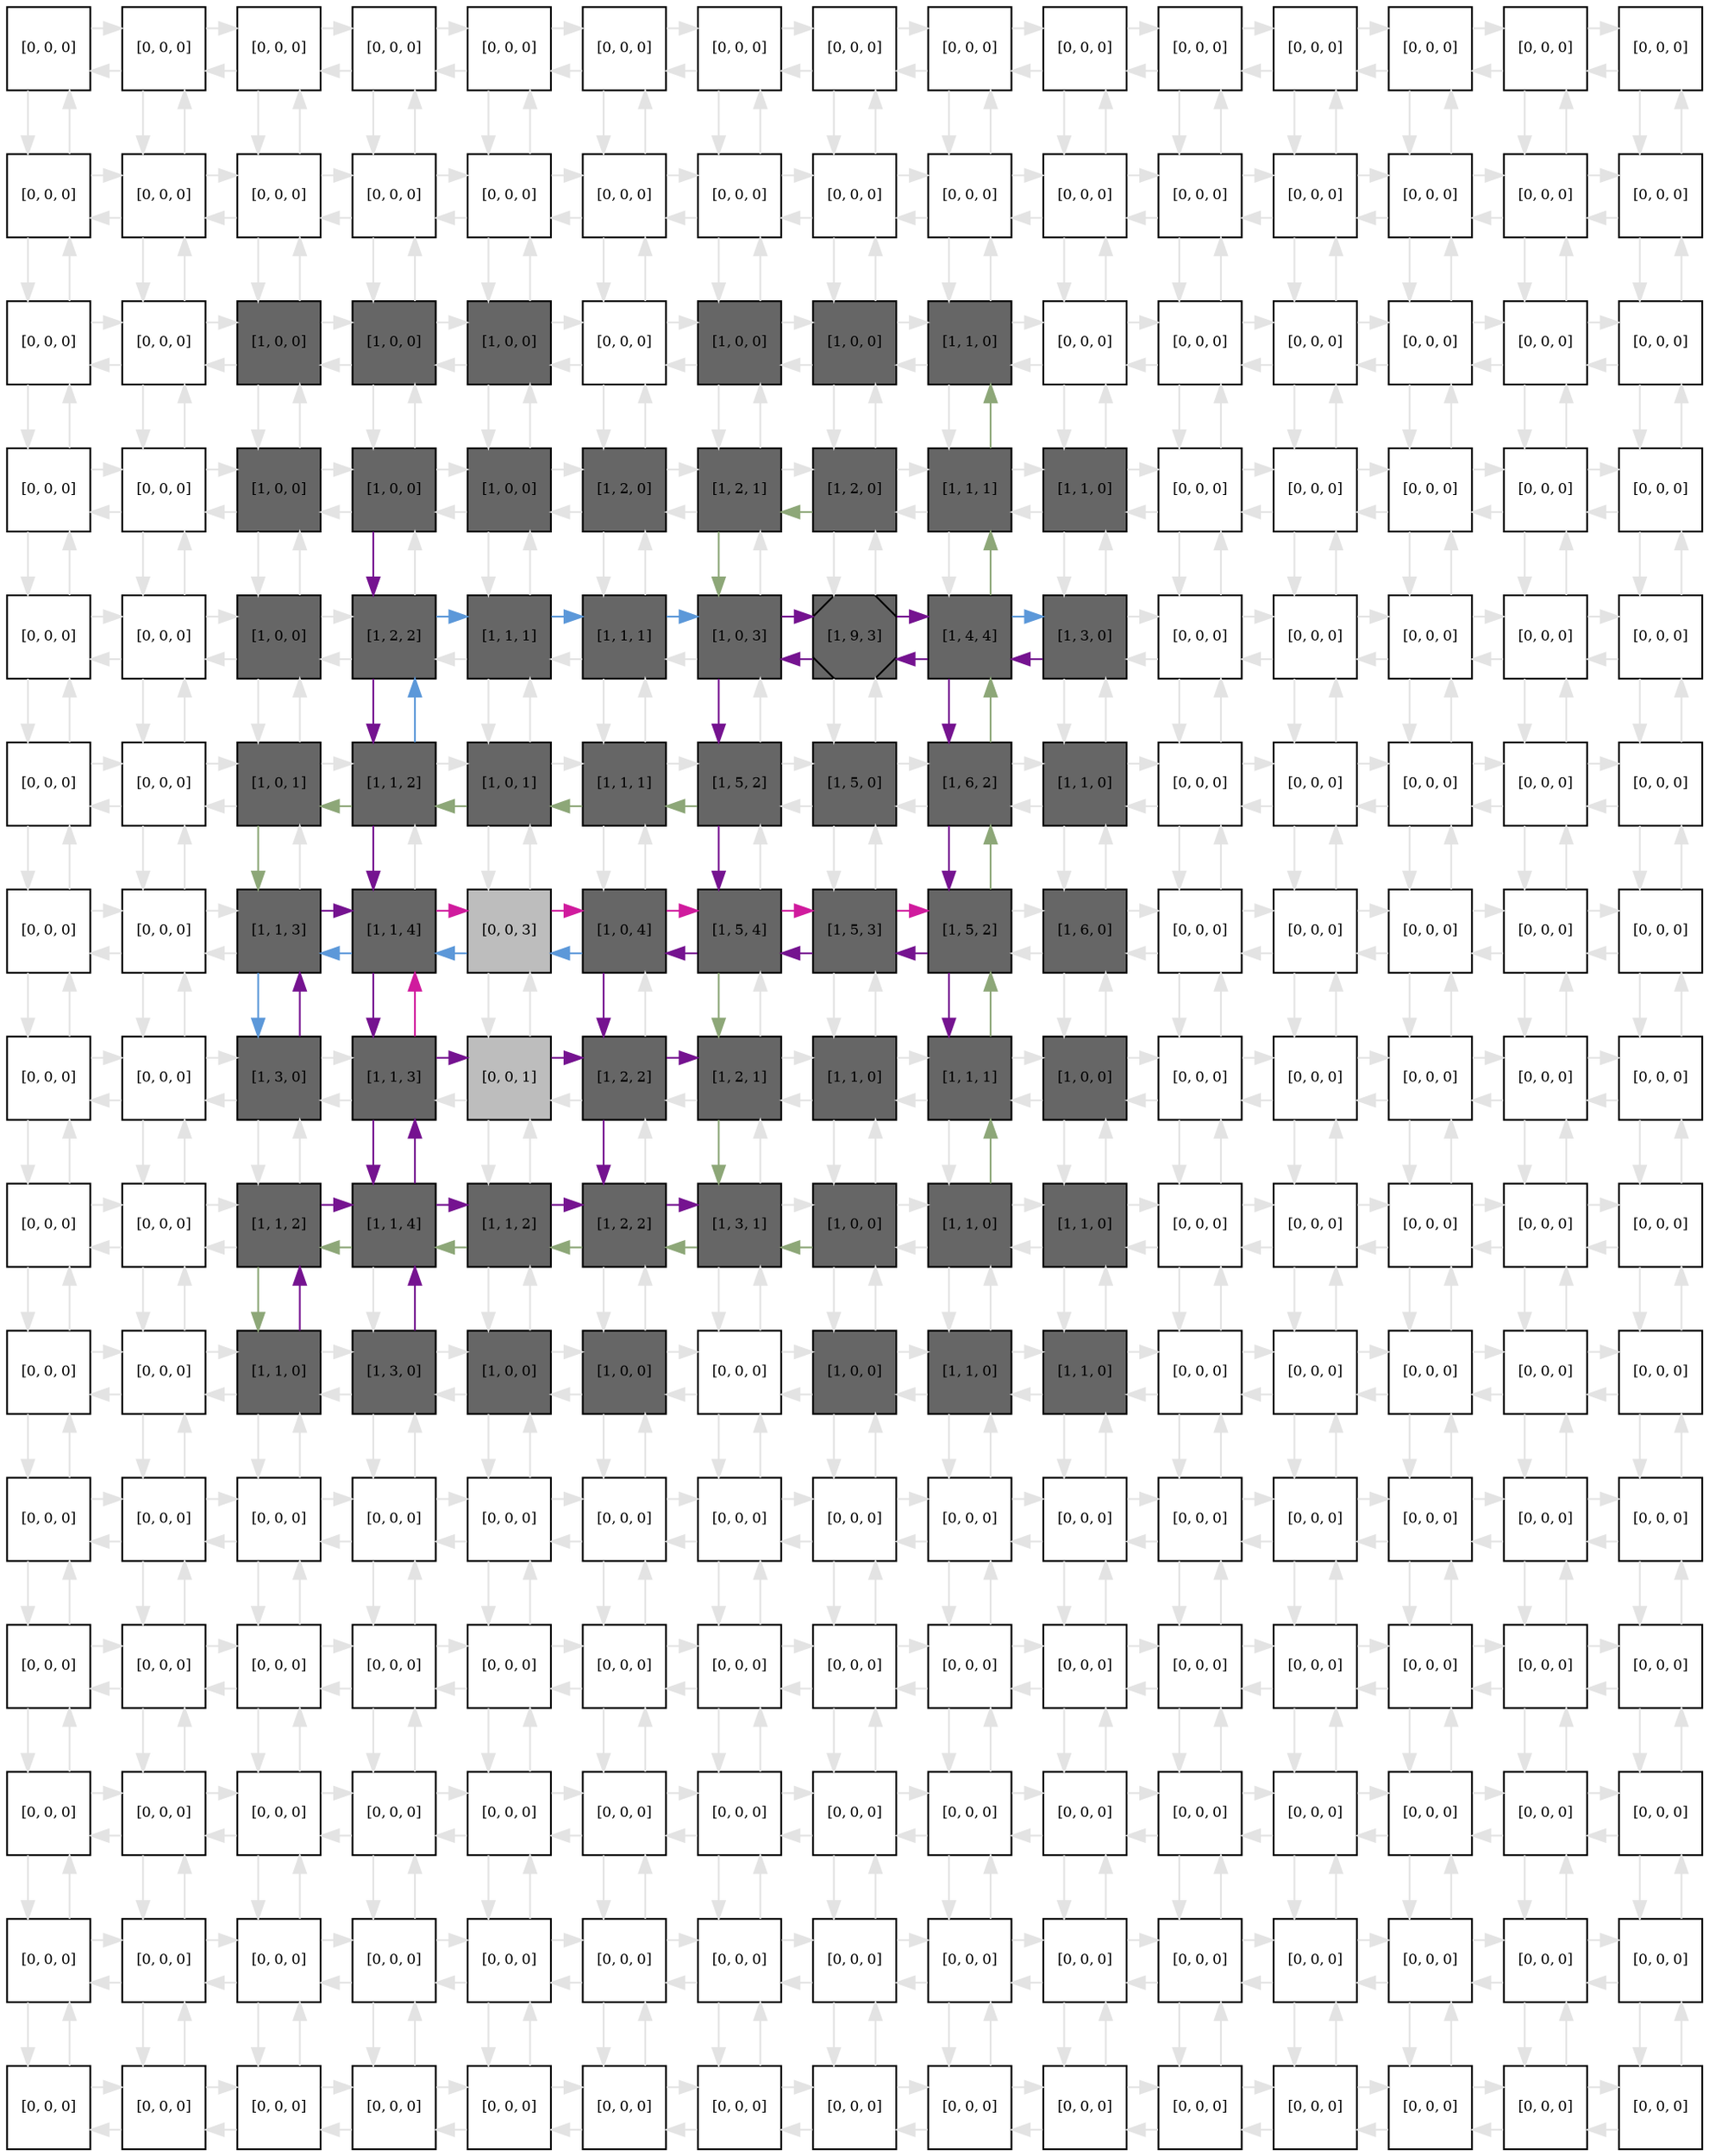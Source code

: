 digraph layout  {
rankdir=TB;
splines=ortho;
node [fixedsize=false, style=filled, width="0.6"];
edge [constraint=false];
0 [fillcolor="#FFFFFF", fontsize=8, label="[0, 0, 0]", shape=square, tooltip="name: None,\nin_degree: 2,\nout_degree: 2"];
1 [fillcolor="#FFFFFF", fontsize=8, label="[0, 0, 0]", shape=square, tooltip="name: None,\nin_degree: 3,\nout_degree: 3"];
2 [fillcolor="#FFFFFF", fontsize=8, label="[0, 0, 0]", shape=square, tooltip="name: None,\nin_degree: 3,\nout_degree: 3"];
3 [fillcolor="#FFFFFF", fontsize=8, label="[0, 0, 0]", shape=square, tooltip="name: None,\nin_degree: 3,\nout_degree: 3"];
4 [fillcolor="#FFFFFF", fontsize=8, label="[0, 0, 0]", shape=square, tooltip="name: None,\nin_degree: 3,\nout_degree: 3"];
5 [fillcolor="#FFFFFF", fontsize=8, label="[0, 0, 0]", shape=square, tooltip="name: None,\nin_degree: 3,\nout_degree: 3"];
6 [fillcolor="#FFFFFF", fontsize=8, label="[0, 0, 0]", shape=square, tooltip="name: None,\nin_degree: 3,\nout_degree: 3"];
7 [fillcolor="#FFFFFF", fontsize=8, label="[0, 0, 0]", shape=square, tooltip="name: None,\nin_degree: 3,\nout_degree: 3"];
8 [fillcolor="#FFFFFF", fontsize=8, label="[0, 0, 0]", shape=square, tooltip="name: None,\nin_degree: 3,\nout_degree: 3"];
9 [fillcolor="#FFFFFF", fontsize=8, label="[0, 0, 0]", shape=square, tooltip="name: None,\nin_degree: 3,\nout_degree: 3"];
10 [fillcolor="#FFFFFF", fontsize=8, label="[0, 0, 0]", shape=square, tooltip="name: None,\nin_degree: 3,\nout_degree: 3"];
11 [fillcolor="#FFFFFF", fontsize=8, label="[0, 0, 0]", shape=square, tooltip="name: None,\nin_degree: 3,\nout_degree: 3"];
12 [fillcolor="#FFFFFF", fontsize=8, label="[0, 0, 0]", shape=square, tooltip="name: None,\nin_degree: 3,\nout_degree: 3"];
13 [fillcolor="#FFFFFF", fontsize=8, label="[0, 0, 0]", shape=square, tooltip="name: None,\nin_degree: 3,\nout_degree: 3"];
14 [fillcolor="#FFFFFF", fontsize=8, label="[0, 0, 0]", shape=square, tooltip="name: None,\nin_degree: 2,\nout_degree: 2"];
15 [fillcolor="#FFFFFF", fontsize=8, label="[0, 0, 0]", shape=square, tooltip="name: None,\nin_degree: 3,\nout_degree: 3"];
16 [fillcolor="#FFFFFF", fontsize=8, label="[0, 0, 0]", shape=square, tooltip="name: None,\nin_degree: 4,\nout_degree: 4"];
17 [fillcolor="#FFFFFF", fontsize=8, label="[0, 0, 0]", shape=square, tooltip="name: None,\nin_degree: 4,\nout_degree: 4"];
18 [fillcolor="#FFFFFF", fontsize=8, label="[0, 0, 0]", shape=square, tooltip="name: None,\nin_degree: 4,\nout_degree: 4"];
19 [fillcolor="#FFFFFF", fontsize=8, label="[0, 0, 0]", shape=square, tooltip="name: None,\nin_degree: 4,\nout_degree: 4"];
20 [fillcolor="#FFFFFF", fontsize=8, label="[0, 0, 0]", shape=square, tooltip="name: None,\nin_degree: 4,\nout_degree: 4"];
21 [fillcolor="#FFFFFF", fontsize=8, label="[0, 0, 0]", shape=square, tooltip="name: None,\nin_degree: 4,\nout_degree: 4"];
22 [fillcolor="#FFFFFF", fontsize=8, label="[0, 0, 0]", shape=square, tooltip="name: None,\nin_degree: 4,\nout_degree: 4"];
23 [fillcolor="#FFFFFF", fontsize=8, label="[0, 0, 0]", shape=square, tooltip="name: None,\nin_degree: 4,\nout_degree: 4"];
24 [fillcolor="#FFFFFF", fontsize=8, label="[0, 0, 0]", shape=square, tooltip="name: None,\nin_degree: 4,\nout_degree: 4"];
25 [fillcolor="#FFFFFF", fontsize=8, label="[0, 0, 0]", shape=square, tooltip="name: None,\nin_degree: 4,\nout_degree: 4"];
26 [fillcolor="#FFFFFF", fontsize=8, label="[0, 0, 0]", shape=square, tooltip="name: None,\nin_degree: 4,\nout_degree: 4"];
27 [fillcolor="#FFFFFF", fontsize=8, label="[0, 0, 0]", shape=square, tooltip="name: None,\nin_degree: 4,\nout_degree: 4"];
28 [fillcolor="#FFFFFF", fontsize=8, label="[0, 0, 0]", shape=square, tooltip="name: None,\nin_degree: 4,\nout_degree: 4"];
29 [fillcolor="#FFFFFF", fontsize=8, label="[0, 0, 0]", shape=square, tooltip="name: None,\nin_degree: 3,\nout_degree: 3"];
30 [fillcolor="#FFFFFF", fontsize=8, label="[0, 0, 0]", shape=square, tooltip="name: None,\nin_degree: 3,\nout_degree: 3"];
31 [fillcolor="#FFFFFF", fontsize=8, label="[0, 0, 0]", shape=square, tooltip="name: None,\nin_degree: 4,\nout_degree: 4"];
32 [fillcolor="#666666", fontsize=8, label="[1, 0, 0]", shape=square, tooltip="name: Dll1,\nin_degree: 4,\nout_degree: 4"];
33 [fillcolor="#666666", fontsize=8, label="[1, 0, 0]", shape=square, tooltip="name: TCR,\nin_degree: 4,\nout_degree: 4"];
34 [fillcolor="#666666", fontsize=8, label="[1, 0, 0]", shape=square, tooltip="name:  IL7 ,\nin_degree: 4,\nout_degree: 4"];
35 [fillcolor="#FFFFFF", fontsize=8, label="[0, 0, 0]", shape=square, tooltip="name: None,\nin_degree: 4,\nout_degree: 4"];
36 [fillcolor="#666666", fontsize=8, label="[1, 0, 0]", shape=square, tooltip="name: IL2,\nin_degree: 4,\nout_degree: 4"];
37 [fillcolor="#666666", fontsize=8, label="[1, 0, 0]", shape=square, tooltip="name:  Dll1 ,\nin_degree: 4,\nout_degree: 4"];
38 [fillcolor="#666666", fontsize=8, label="[1, 1, 0]", shape=square, tooltip="name:  JAK3 ,\nin_degree: 4,\nout_degree: 4"];
39 [fillcolor="#FFFFFF", fontsize=8, label="[0, 0, 0]", shape=square, tooltip="name: None,\nin_degree: 4,\nout_degree: 4"];
40 [fillcolor="#FFFFFF", fontsize=8, label="[0, 0, 0]", shape=square, tooltip="name: None,\nin_degree: 4,\nout_degree: 4"];
41 [fillcolor="#FFFFFF", fontsize=8, label="[0, 0, 0]", shape=square, tooltip="name: None,\nin_degree: 4,\nout_degree: 4"];
42 [fillcolor="#FFFFFF", fontsize=8, label="[0, 0, 0]", shape=square, tooltip="name: None,\nin_degree: 4,\nout_degree: 4"];
43 [fillcolor="#FFFFFF", fontsize=8, label="[0, 0, 0]", shape=square, tooltip="name: None,\nin_degree: 4,\nout_degree: 4"];
44 [fillcolor="#FFFFFF", fontsize=8, label="[0, 0, 0]", shape=square, tooltip="name: None,\nin_degree: 3,\nout_degree: 3"];
45 [fillcolor="#FFFFFF", fontsize=8, label="[0, 0, 0]", shape=square, tooltip="name: None,\nin_degree: 3,\nout_degree: 3"];
46 [fillcolor="#FFFFFF", fontsize=8, label="[0, 0, 0]", shape=square, tooltip="name: None,\nin_degree: 4,\nout_degree: 4"];
47 [fillcolor="#666666", fontsize=8, label="[1, 0, 0]", shape=square, tooltip="name:  IL18 ,\nin_degree: 4,\nout_degree: 4"];
48 [fillcolor="#666666", fontsize=8, label="[1, 0, 0]", shape=square, tooltip="name:  IFNB ,\nin_degree: 4,\nout_degree: 4"];
49 [fillcolor="#666666", fontsize=8, label="[1, 0, 0]", shape=square, tooltip="name:  IL12 ,\nin_degree: 4,\nout_degree: 4"];
50 [fillcolor="#666666", fontsize=8, label="[1, 2, 0]", shape=square, tooltip="name:  IL12R ,\nin_degree: 4,\nout_degree: 4"];
51 [fillcolor="#666666", fontsize=8, label="[1, 2, 1]", shape=square, tooltip="name:  STAT4 ,\nin_degree: 4,\nout_degree: 4"];
52 [fillcolor="#666666", fontsize=8, label="[1, 2, 0]", shape=square, tooltip="name:  IL7R ,\nin_degree: 4,\nout_degree: 4"];
53 [fillcolor="#666666", fontsize=8, label="[1, 1, 1]", shape=square, tooltip="name:  IL10 ,\nin_degree: 4,\nout_degree: 4"];
54 [fillcolor="#666666", fontsize=8, label="[1, 1, 0]", shape=square, tooltip="name:  IL10R ,\nin_degree: 4,\nout_degree: 4"];
55 [fillcolor="#FFFFFF", fontsize=8, label="[0, 0, 0]", shape=square, tooltip="name: None,\nin_degree: 4,\nout_degree: 4"];
56 [fillcolor="#FFFFFF", fontsize=8, label="[0, 0, 0]", shape=square, tooltip="name: None,\nin_degree: 4,\nout_degree: 4"];
57 [fillcolor="#FFFFFF", fontsize=8, label="[0, 0, 0]", shape=square, tooltip="name: None,\nin_degree: 4,\nout_degree: 4"];
58 [fillcolor="#FFFFFF", fontsize=8, label="[0, 0, 0]", shape=square, tooltip="name: None,\nin_degree: 4,\nout_degree: 4"];
59 [fillcolor="#FFFFFF", fontsize=8, label="[0, 0, 0]", shape=square, tooltip="name: None,\nin_degree: 3,\nout_degree: 3"];
60 [fillcolor="#FFFFFF", fontsize=8, label="[0, 0, 0]", shape=square, tooltip="name: None,\nin_degree: 3,\nout_degree: 3"];
61 [fillcolor="#FFFFFF", fontsize=8, label="[0, 0, 0]", shape=square, tooltip="name: None,\nin_degree: 4,\nout_degree: 4"];
62 [fillcolor="#666666", fontsize=8, label="[1, 0, 0]", shape=square, tooltip="name:  IL23 ,\nin_degree: 4,\nout_degree: 4"];
63 [fillcolor="#666666", fontsize=8, label="[1, 2, 2]", shape=square, tooltip="name:  IL18R ,\nin_degree: 4,\nout_degree: 4"];
64 [fillcolor="#666666", fontsize=8, label="[1, 1, 1]", shape=square, tooltip="name:  IRAK ,\nin_degree: 4,\nout_degree: 4"];
65 [fillcolor="#666666", fontsize=8, label="[1, 1, 1]", shape=square, tooltip="name:  Notch1 ,\nin_degree: 4,\nout_degree: 4"];
66 [fillcolor="#666666", fontsize=8, label="[1, 0, 3]", shape=square, tooltip="name:  TCR ,\nin_degree: 4,\nout_degree: 4"];
67 [fillcolor="#666666", fontsize=8, label="[1, 9, 3]", shape=Msquare, tooltip="name:  ThPOK ,\nin_degree: 4,\nout_degree: 4"];
68 [fillcolor="#666666", fontsize=8, label="[1, 4, 4]", shape=square, tooltip="name:  CD4 ,\nin_degree: 4,\nout_degree: 4"];
69 [fillcolor="#666666", fontsize=8, label="[1, 3, 0]", shape=square, tooltip="name:  STAT3 ,\nin_degree: 4,\nout_degree: 4"];
70 [fillcolor="#FFFFFF", fontsize=8, label="[0, 0, 0]", shape=square, tooltip="name: None,\nin_degree: 4,\nout_degree: 4"];
71 [fillcolor="#FFFFFF", fontsize=8, label="[0, 0, 0]", shape=square, tooltip="name: None,\nin_degree: 4,\nout_degree: 4"];
72 [fillcolor="#FFFFFF", fontsize=8, label="[0, 0, 0]", shape=square, tooltip="name: None,\nin_degree: 4,\nout_degree: 4"];
73 [fillcolor="#FFFFFF", fontsize=8, label="[0, 0, 0]", shape=square, tooltip="name: None,\nin_degree: 4,\nout_degree: 4"];
74 [fillcolor="#FFFFFF", fontsize=8, label="[0, 0, 0]", shape=square, tooltip="name: None,\nin_degree: 3,\nout_degree: 3"];
75 [fillcolor="#FFFFFF", fontsize=8, label="[0, 0, 0]", shape=square, tooltip="name: None,\nin_degree: 3,\nout_degree: 3"];
76 [fillcolor="#FFFFFF", fontsize=8, label="[0, 0, 0]", shape=square, tooltip="name: None,\nin_degree: 4,\nout_degree: 4"];
77 [fillcolor="#666666", fontsize=8, label="[1, 0, 1]", shape=square, tooltip="name:  IL27 ,\nin_degree: 4,\nout_degree: 4"];
78 [fillcolor="#666666", fontsize=8, label="[1, 1, 2]", shape=square, tooltip="name:  IL23R ,\nin_degree: 4,\nout_degree: 4"];
79 [fillcolor="#666666", fontsize=8, label="[1, 0, 1]", shape=square, tooltip="name: IL18,\nin_degree: 4,\nout_degree: 4"];
80 [fillcolor="#666666", fontsize=8, label="[1, 1, 1]", shape=square, tooltip="name:  STAT6 ,\nin_degree: 4,\nout_degree: 4"];
81 [fillcolor="#666666", fontsize=8, label="[1, 5, 2]", shape=square, tooltip="name:  Runx3 ,\nin_degree: 4,\nout_degree: 4"];
82 [fillcolor="#666666", fontsize=8, label="[1, 5, 0]", shape=square, tooltip="name:  CD8 ,\nin_degree: 4,\nout_degree: 4"];
83 [fillcolor="#666666", fontsize=8, label="[1, 6, 2]", shape=square, tooltip="name:  Foxp3 ,\nin_degree: 4,\nout_degree: 4"];
84 [fillcolor="#666666", fontsize=8, label="[1, 1, 0]", shape=square, tooltip="name:  IL17 ,\nin_degree: 4,\nout_degree: 4"];
85 [fillcolor="#FFFFFF", fontsize=8, label="[0, 0, 0]", shape=square, tooltip="name: None,\nin_degree: 4,\nout_degree: 4"];
86 [fillcolor="#FFFFFF", fontsize=8, label="[0, 0, 0]", shape=square, tooltip="name: None,\nin_degree: 4,\nout_degree: 4"];
87 [fillcolor="#FFFFFF", fontsize=8, label="[0, 0, 0]", shape=square, tooltip="name: None,\nin_degree: 4,\nout_degree: 4"];
88 [fillcolor="#FFFFFF", fontsize=8, label="[0, 0, 0]", shape=square, tooltip="name: None,\nin_degree: 4,\nout_degree: 4"];
89 [fillcolor="#FFFFFF", fontsize=8, label="[0, 0, 0]", shape=square, tooltip="name: None,\nin_degree: 3,\nout_degree: 3"];
90 [fillcolor="#FFFFFF", fontsize=8, label="[0, 0, 0]", shape=square, tooltip="name: None,\nin_degree: 3,\nout_degree: 3"];
91 [fillcolor="#FFFFFF", fontsize=8, label="[0, 0, 0]", shape=square, tooltip="name: None,\nin_degree: 4,\nout_degree: 4"];
92 [fillcolor="#666666", fontsize=8, label="[1, 1, 3]", shape=square, tooltip="name:  IL27R ,\nin_degree: 4,\nout_degree: 4"];
93 [fillcolor="#666666", fontsize=8, label="[1, 1, 4]", shape=square, tooltip="name:  IFNgR ,\nin_degree: 4,\nout_degree: 4"];
94 [fillcolor="#bdbdbd", fontsize=8, label="[0, 0, 3]", shape=square, tooltip="name: None,\nin_degree: 4,\nout_degree: 4"];
95 [fillcolor="#666666", fontsize=8, label="[1, 0, 4]", shape=square, tooltip="name: IL23,\nin_degree: 4,\nout_degree: 4"];
96 [fillcolor="#666666", fontsize=8, label="[1, 5, 4]", shape=square, tooltip="name:  IFNg ,\nin_degree: 4,\nout_degree: 4"];
97 [fillcolor="#666666", fontsize=8, label="[1, 5, 3]", shape=square, tooltip="name:  GATA3 ,\nin_degree: 4,\nout_degree: 4"];
98 [fillcolor="#666666", fontsize=8, label="[1, 5, 2]", shape=square, tooltip="name:  Tbet ,\nin_degree: 4,\nout_degree: 4"];
99 [fillcolor="#666666", fontsize=8, label="[1, 6, 0]", shape=square, tooltip="name:  RORgt ,\nin_degree: 4,\nout_degree: 4"];
100 [fillcolor="#FFFFFF", fontsize=8, label="[0, 0, 0]", shape=square, tooltip="name: None,\nin_degree: 4,\nout_degree: 4"];
101 [fillcolor="#FFFFFF", fontsize=8, label="[0, 0, 0]", shape=square, tooltip="name: None,\nin_degree: 4,\nout_degree: 4"];
102 [fillcolor="#FFFFFF", fontsize=8, label="[0, 0, 0]", shape=square, tooltip="name: None,\nin_degree: 4,\nout_degree: 4"];
103 [fillcolor="#FFFFFF", fontsize=8, label="[0, 0, 0]", shape=square, tooltip="name: None,\nin_degree: 4,\nout_degree: 4"];
104 [fillcolor="#FFFFFF", fontsize=8, label="[0, 0, 0]", shape=square, tooltip="name: None,\nin_degree: 3,\nout_degree: 3"];
105 [fillcolor="#FFFFFF", fontsize=8, label="[0, 0, 0]", shape=square, tooltip="name: None,\nin_degree: 3,\nout_degree: 3"];
106 [fillcolor="#FFFFFF", fontsize=8, label="[0, 0, 0]", shape=square, tooltip="name: None,\nin_degree: 4,\nout_degree: 4"];
107 [fillcolor="#666666", fontsize=8, label="[1, 3, 0]", shape=square, tooltip="name:  Eomes ,\nin_degree: 4,\nout_degree: 4"];
108 [fillcolor="#666666", fontsize=8, label="[1, 1, 3]", shape=square, tooltip="name:  JAK1 ,\nin_degree: 4,\nout_degree: 4"];
109 [fillcolor="#bdbdbd", fontsize=8, label="[0, 0, 1]", shape=square, tooltip="name: None,\nin_degree: 4,\nout_degree: 4"];
110 [fillcolor="#666666", fontsize=8, label="[1, 2, 2]", shape=square, tooltip="name:  IL4R ,\nin_degree: 4,\nout_degree: 4"];
111 [fillcolor="#666666", fontsize=8, label="[1, 2, 1]", shape=square, tooltip="name:  IL4 ,\nin_degree: 4,\nout_degree: 4"];
112 [fillcolor="#666666", fontsize=8, label="[1, 1, 0]", shape=square, tooltip="name:  SMAD2 ,\nin_degree: 4,\nout_degree: 4"];
113 [fillcolor="#666666", fontsize=8, label="[1, 1, 1]", shape=square, tooltip="name:  NFAT ,\nin_degree: 4,\nout_degree: 4"];
114 [fillcolor="#666666", fontsize=8, label="[1, 0, 0]", shape=square, tooltip="name: IFNB,\nin_degree: 4,\nout_degree: 4"];
115 [fillcolor="#FFFFFF", fontsize=8, label="[0, 0, 0]", shape=square, tooltip="name: None,\nin_degree: 4,\nout_degree: 4"];
116 [fillcolor="#FFFFFF", fontsize=8, label="[0, 0, 0]", shape=square, tooltip="name: None,\nin_degree: 4,\nout_degree: 4"];
117 [fillcolor="#FFFFFF", fontsize=8, label="[0, 0, 0]", shape=square, tooltip="name: None,\nin_degree: 4,\nout_degree: 4"];
118 [fillcolor="#FFFFFF", fontsize=8, label="[0, 0, 0]", shape=square, tooltip="name: None,\nin_degree: 4,\nout_degree: 4"];
119 [fillcolor="#FFFFFF", fontsize=8, label="[0, 0, 0]", shape=square, tooltip="name: None,\nin_degree: 3,\nout_degree: 3"];
120 [fillcolor="#FFFFFF", fontsize=8, label="[0, 0, 0]", shape=square, tooltip="name: None,\nin_degree: 3,\nout_degree: 3"];
121 [fillcolor="#FFFFFF", fontsize=8, label="[0, 0, 0]", shape=square, tooltip="name: None,\nin_degree: 4,\nout_degree: 4"];
122 [fillcolor="#666666", fontsize=8, label="[1, 1, 2]", shape=square, tooltip="name:  Gzmb ,\nin_degree: 4,\nout_degree: 4"];
123 [fillcolor="#666666", fontsize=8, label="[1, 1, 4]", shape=square, tooltip="name:  IFNBR ,\nin_degree: 4,\nout_degree: 4"];
124 [fillcolor="#666666", fontsize=8, label="[1, 1, 2]", shape=square, tooltip="name:  Prf1 ,\nin_degree: 4,\nout_degree: 4"];
125 [fillcolor="#666666", fontsize=8, label="[1, 2, 2]", shape=square, tooltip="name:  SOCS ,\nin_degree: 4,\nout_degree: 4"];
126 [fillcolor="#666666", fontsize=8, label="[1, 3, 1]", shape=square, tooltip="name:  STAT5 ,\nin_degree: 4,\nout_degree: 4"];
127 [fillcolor="#666666", fontsize=8, label="[1, 0, 0]", shape=square, tooltip="name:  IL2 ,\nin_degree: 4,\nout_degree: 4"];
128 [fillcolor="#666666", fontsize=8, label="[1, 1, 0]", shape=square, tooltip="name:  IL6R ,\nin_degree: 4,\nout_degree: 4"];
129 [fillcolor="#666666", fontsize=8, label="[1, 1, 0]", shape=square, tooltip="name:  TGFB ,\nin_degree: 4,\nout_degree: 4"];
130 [fillcolor="#FFFFFF", fontsize=8, label="[0, 0, 0]", shape=square, tooltip="name: None,\nin_degree: 4,\nout_degree: 4"];
131 [fillcolor="#FFFFFF", fontsize=8, label="[0, 0, 0]", shape=square, tooltip="name: None,\nin_degree: 4,\nout_degree: 4"];
132 [fillcolor="#FFFFFF", fontsize=8, label="[0, 0, 0]", shape=square, tooltip="name: None,\nin_degree: 4,\nout_degree: 4"];
133 [fillcolor="#FFFFFF", fontsize=8, label="[0, 0, 0]", shape=square, tooltip="name: None,\nin_degree: 4,\nout_degree: 4"];
134 [fillcolor="#FFFFFF", fontsize=8, label="[0, 0, 0]", shape=square, tooltip="name: None,\nin_degree: 3,\nout_degree: 3"];
135 [fillcolor="#FFFFFF", fontsize=8, label="[0, 0, 0]", shape=square, tooltip="name: None,\nin_degree: 3,\nout_degree: 3"];
136 [fillcolor="#FFFFFF", fontsize=8, label="[0, 0, 0]", shape=square, tooltip="name: None,\nin_degree: 4,\nout_degree: 4"];
137 [fillcolor="#666666", fontsize=8, label="[1, 1, 0]", shape=square, tooltip="name:  IL2R ,\nin_degree: 4,\nout_degree: 4"];
138 [fillcolor="#666666", fontsize=8, label="[1, 3, 0]", shape=square, tooltip="name:  STAT1 ,\nin_degree: 4,\nout_degree: 4"];
139 [fillcolor="#666666", fontsize=8, label="[1, 0, 0]", shape=square, tooltip="name: IL27,\nin_degree: 4,\nout_degree: 4"];
140 [fillcolor="#666666", fontsize=8, label="[1, 0, 0]", shape=square, tooltip="name: IL7,\nin_degree: 4,\nout_degree: 4"];
141 [fillcolor="#FFFFFF", fontsize=8, label="[0, 0, 0]", shape=square, tooltip="name: None,\nin_degree: 4,\nout_degree: 4"];
142 [fillcolor="#666666", fontsize=8, label="[1, 0, 0]", shape=square, tooltip="name: IL12,\nin_degree: 4,\nout_degree: 4"];
143 [fillcolor="#666666", fontsize=8, label="[1, 1, 0]", shape=square, tooltip="name:  IL6 ,\nin_degree: 4,\nout_degree: 4"];
144 [fillcolor="#666666", fontsize=8, label="[1, 1, 0]", shape=square, tooltip="name:  TGFBR ,\nin_degree: 4,\nout_degree: 4"];
145 [fillcolor="#FFFFFF", fontsize=8, label="[0, 0, 0]", shape=square, tooltip="name: None,\nin_degree: 4,\nout_degree: 4"];
146 [fillcolor="#FFFFFF", fontsize=8, label="[0, 0, 0]", shape=square, tooltip="name: None,\nin_degree: 4,\nout_degree: 4"];
147 [fillcolor="#FFFFFF", fontsize=8, label="[0, 0, 0]", shape=square, tooltip="name: None,\nin_degree: 4,\nout_degree: 4"];
148 [fillcolor="#FFFFFF", fontsize=8, label="[0, 0, 0]", shape=square, tooltip="name: None,\nin_degree: 4,\nout_degree: 4"];
149 [fillcolor="#FFFFFF", fontsize=8, label="[0, 0, 0]", shape=square, tooltip="name: None,\nin_degree: 3,\nout_degree: 3"];
150 [fillcolor="#FFFFFF", fontsize=8, label="[0, 0, 0]", shape=square, tooltip="name: None,\nin_degree: 3,\nout_degree: 3"];
151 [fillcolor="#FFFFFF", fontsize=8, label="[0, 0, 0]", shape=square, tooltip="name: None,\nin_degree: 4,\nout_degree: 4"];
152 [fillcolor="#FFFFFF", fontsize=8, label="[0, 0, 0]", shape=square, tooltip="name: None,\nin_degree: 4,\nout_degree: 4"];
153 [fillcolor="#FFFFFF", fontsize=8, label="[0, 0, 0]", shape=square, tooltip="name: None,\nin_degree: 4,\nout_degree: 4"];
154 [fillcolor="#FFFFFF", fontsize=8, label="[0, 0, 0]", shape=square, tooltip="name: None,\nin_degree: 4,\nout_degree: 4"];
155 [fillcolor="#FFFFFF", fontsize=8, label="[0, 0, 0]", shape=square, tooltip="name: None,\nin_degree: 4,\nout_degree: 4"];
156 [fillcolor="#FFFFFF", fontsize=8, label="[0, 0, 0]", shape=square, tooltip="name: None,\nin_degree: 4,\nout_degree: 4"];
157 [fillcolor="#FFFFFF", fontsize=8, label="[0, 0, 0]", shape=square, tooltip="name: None,\nin_degree: 4,\nout_degree: 4"];
158 [fillcolor="#FFFFFF", fontsize=8, label="[0, 0, 0]", shape=square, tooltip="name: None,\nin_degree: 4,\nout_degree: 4"];
159 [fillcolor="#FFFFFF", fontsize=8, label="[0, 0, 0]", shape=square, tooltip="name: None,\nin_degree: 4,\nout_degree: 4"];
160 [fillcolor="#FFFFFF", fontsize=8, label="[0, 0, 0]", shape=square, tooltip="name: None,\nin_degree: 4,\nout_degree: 4"];
161 [fillcolor="#FFFFFF", fontsize=8, label="[0, 0, 0]", shape=square, tooltip="name: None,\nin_degree: 4,\nout_degree: 4"];
162 [fillcolor="#FFFFFF", fontsize=8, label="[0, 0, 0]", shape=square, tooltip="name: None,\nin_degree: 4,\nout_degree: 4"];
163 [fillcolor="#FFFFFF", fontsize=8, label="[0, 0, 0]", shape=square, tooltip="name: None,\nin_degree: 4,\nout_degree: 4"];
164 [fillcolor="#FFFFFF", fontsize=8, label="[0, 0, 0]", shape=square, tooltip="name: None,\nin_degree: 3,\nout_degree: 3"];
165 [fillcolor="#FFFFFF", fontsize=8, label="[0, 0, 0]", shape=square, tooltip="name: None,\nin_degree: 3,\nout_degree: 3"];
166 [fillcolor="#FFFFFF", fontsize=8, label="[0, 0, 0]", shape=square, tooltip="name: None,\nin_degree: 4,\nout_degree: 4"];
167 [fillcolor="#FFFFFF", fontsize=8, label="[0, 0, 0]", shape=square, tooltip="name: None,\nin_degree: 4,\nout_degree: 4"];
168 [fillcolor="#FFFFFF", fontsize=8, label="[0, 0, 0]", shape=square, tooltip="name: None,\nin_degree: 4,\nout_degree: 4"];
169 [fillcolor="#FFFFFF", fontsize=8, label="[0, 0, 0]", shape=square, tooltip="name: None,\nin_degree: 4,\nout_degree: 4"];
170 [fillcolor="#FFFFFF", fontsize=8, label="[0, 0, 0]", shape=square, tooltip="name: None,\nin_degree: 4,\nout_degree: 4"];
171 [fillcolor="#FFFFFF", fontsize=8, label="[0, 0, 0]", shape=square, tooltip="name: None,\nin_degree: 4,\nout_degree: 4"];
172 [fillcolor="#FFFFFF", fontsize=8, label="[0, 0, 0]", shape=square, tooltip="name: None,\nin_degree: 4,\nout_degree: 4"];
173 [fillcolor="#FFFFFF", fontsize=8, label="[0, 0, 0]", shape=square, tooltip="name: None,\nin_degree: 4,\nout_degree: 4"];
174 [fillcolor="#FFFFFF", fontsize=8, label="[0, 0, 0]", shape=square, tooltip="name: None,\nin_degree: 4,\nout_degree: 4"];
175 [fillcolor="#FFFFFF", fontsize=8, label="[0, 0, 0]", shape=square, tooltip="name: None,\nin_degree: 4,\nout_degree: 4"];
176 [fillcolor="#FFFFFF", fontsize=8, label="[0, 0, 0]", shape=square, tooltip="name: None,\nin_degree: 4,\nout_degree: 4"];
177 [fillcolor="#FFFFFF", fontsize=8, label="[0, 0, 0]", shape=square, tooltip="name: None,\nin_degree: 4,\nout_degree: 4"];
178 [fillcolor="#FFFFFF", fontsize=8, label="[0, 0, 0]", shape=square, tooltip="name: None,\nin_degree: 4,\nout_degree: 4"];
179 [fillcolor="#FFFFFF", fontsize=8, label="[0, 0, 0]", shape=square, tooltip="name: None,\nin_degree: 3,\nout_degree: 3"];
180 [fillcolor="#FFFFFF", fontsize=8, label="[0, 0, 0]", shape=square, tooltip="name: None,\nin_degree: 3,\nout_degree: 3"];
181 [fillcolor="#FFFFFF", fontsize=8, label="[0, 0, 0]", shape=square, tooltip="name: None,\nin_degree: 4,\nout_degree: 4"];
182 [fillcolor="#FFFFFF", fontsize=8, label="[0, 0, 0]", shape=square, tooltip="name: None,\nin_degree: 4,\nout_degree: 4"];
183 [fillcolor="#FFFFFF", fontsize=8, label="[0, 0, 0]", shape=square, tooltip="name: None,\nin_degree: 4,\nout_degree: 4"];
184 [fillcolor="#FFFFFF", fontsize=8, label="[0, 0, 0]", shape=square, tooltip="name: None,\nin_degree: 4,\nout_degree: 4"];
185 [fillcolor="#FFFFFF", fontsize=8, label="[0, 0, 0]", shape=square, tooltip="name: None,\nin_degree: 4,\nout_degree: 4"];
186 [fillcolor="#FFFFFF", fontsize=8, label="[0, 0, 0]", shape=square, tooltip="name: None,\nin_degree: 4,\nout_degree: 4"];
187 [fillcolor="#FFFFFF", fontsize=8, label="[0, 0, 0]", shape=square, tooltip="name: None,\nin_degree: 4,\nout_degree: 4"];
188 [fillcolor="#FFFFFF", fontsize=8, label="[0, 0, 0]", shape=square, tooltip="name: None,\nin_degree: 4,\nout_degree: 4"];
189 [fillcolor="#FFFFFF", fontsize=8, label="[0, 0, 0]", shape=square, tooltip="name: None,\nin_degree: 4,\nout_degree: 4"];
190 [fillcolor="#FFFFFF", fontsize=8, label="[0, 0, 0]", shape=square, tooltip="name: None,\nin_degree: 4,\nout_degree: 4"];
191 [fillcolor="#FFFFFF", fontsize=8, label="[0, 0, 0]", shape=square, tooltip="name: None,\nin_degree: 4,\nout_degree: 4"];
192 [fillcolor="#FFFFFF", fontsize=8, label="[0, 0, 0]", shape=square, tooltip="name: None,\nin_degree: 4,\nout_degree: 4"];
193 [fillcolor="#FFFFFF", fontsize=8, label="[0, 0, 0]", shape=square, tooltip="name: None,\nin_degree: 4,\nout_degree: 4"];
194 [fillcolor="#FFFFFF", fontsize=8, label="[0, 0, 0]", shape=square, tooltip="name: None,\nin_degree: 3,\nout_degree: 3"];
195 [fillcolor="#FFFFFF", fontsize=8, label="[0, 0, 0]", shape=square, tooltip="name: None,\nin_degree: 3,\nout_degree: 3"];
196 [fillcolor="#FFFFFF", fontsize=8, label="[0, 0, 0]", shape=square, tooltip="name: None,\nin_degree: 4,\nout_degree: 4"];
197 [fillcolor="#FFFFFF", fontsize=8, label="[0, 0, 0]", shape=square, tooltip="name: None,\nin_degree: 4,\nout_degree: 4"];
198 [fillcolor="#FFFFFF", fontsize=8, label="[0, 0, 0]", shape=square, tooltip="name: None,\nin_degree: 4,\nout_degree: 4"];
199 [fillcolor="#FFFFFF", fontsize=8, label="[0, 0, 0]", shape=square, tooltip="name: None,\nin_degree: 4,\nout_degree: 4"];
200 [fillcolor="#FFFFFF", fontsize=8, label="[0, 0, 0]", shape=square, tooltip="name: None,\nin_degree: 4,\nout_degree: 4"];
201 [fillcolor="#FFFFFF", fontsize=8, label="[0, 0, 0]", shape=square, tooltip="name: None,\nin_degree: 4,\nout_degree: 4"];
202 [fillcolor="#FFFFFF", fontsize=8, label="[0, 0, 0]", shape=square, tooltip="name: None,\nin_degree: 4,\nout_degree: 4"];
203 [fillcolor="#FFFFFF", fontsize=8, label="[0, 0, 0]", shape=square, tooltip="name: None,\nin_degree: 4,\nout_degree: 4"];
204 [fillcolor="#FFFFFF", fontsize=8, label="[0, 0, 0]", shape=square, tooltip="name: None,\nin_degree: 4,\nout_degree: 4"];
205 [fillcolor="#FFFFFF", fontsize=8, label="[0, 0, 0]", shape=square, tooltip="name: None,\nin_degree: 4,\nout_degree: 4"];
206 [fillcolor="#FFFFFF", fontsize=8, label="[0, 0, 0]", shape=square, tooltip="name: None,\nin_degree: 4,\nout_degree: 4"];
207 [fillcolor="#FFFFFF", fontsize=8, label="[0, 0, 0]", shape=square, tooltip="name: None,\nin_degree: 4,\nout_degree: 4"];
208 [fillcolor="#FFFFFF", fontsize=8, label="[0, 0, 0]", shape=square, tooltip="name: None,\nin_degree: 4,\nout_degree: 4"];
209 [fillcolor="#FFFFFF", fontsize=8, label="[0, 0, 0]", shape=square, tooltip="name: None,\nin_degree: 3,\nout_degree: 3"];
210 [fillcolor="#FFFFFF", fontsize=8, label="[0, 0, 0]", shape=square, tooltip="name: None,\nin_degree: 2,\nout_degree: 2"];
211 [fillcolor="#FFFFFF", fontsize=8, label="[0, 0, 0]", shape=square, tooltip="name: None,\nin_degree: 3,\nout_degree: 3"];
212 [fillcolor="#FFFFFF", fontsize=8, label="[0, 0, 0]", shape=square, tooltip="name: None,\nin_degree: 3,\nout_degree: 3"];
213 [fillcolor="#FFFFFF", fontsize=8, label="[0, 0, 0]", shape=square, tooltip="name: None,\nin_degree: 3,\nout_degree: 3"];
214 [fillcolor="#FFFFFF", fontsize=8, label="[0, 0, 0]", shape=square, tooltip="name: None,\nin_degree: 3,\nout_degree: 3"];
215 [fillcolor="#FFFFFF", fontsize=8, label="[0, 0, 0]", shape=square, tooltip="name: None,\nin_degree: 3,\nout_degree: 3"];
216 [fillcolor="#FFFFFF", fontsize=8, label="[0, 0, 0]", shape=square, tooltip="name: None,\nin_degree: 3,\nout_degree: 3"];
217 [fillcolor="#FFFFFF", fontsize=8, label="[0, 0, 0]", shape=square, tooltip="name: None,\nin_degree: 3,\nout_degree: 3"];
218 [fillcolor="#FFFFFF", fontsize=8, label="[0, 0, 0]", shape=square, tooltip="name: None,\nin_degree: 3,\nout_degree: 3"];
219 [fillcolor="#FFFFFF", fontsize=8, label="[0, 0, 0]", shape=square, tooltip="name: None,\nin_degree: 3,\nout_degree: 3"];
220 [fillcolor="#FFFFFF", fontsize=8, label="[0, 0, 0]", shape=square, tooltip="name: None,\nin_degree: 3,\nout_degree: 3"];
221 [fillcolor="#FFFFFF", fontsize=8, label="[0, 0, 0]", shape=square, tooltip="name: None,\nin_degree: 3,\nout_degree: 3"];
222 [fillcolor="#FFFFFF", fontsize=8, label="[0, 0, 0]", shape=square, tooltip="name: None,\nin_degree: 3,\nout_degree: 3"];
223 [fillcolor="#FFFFFF", fontsize=8, label="[0, 0, 0]", shape=square, tooltip="name: None,\nin_degree: 3,\nout_degree: 3"];
224 [fillcolor="#FFFFFF", fontsize=8, label="[0, 0, 0]", shape=square, tooltip="name: None,\nin_degree: 2,\nout_degree: 2"];
0 -> 1  [color=grey89, style="penwidth(0.1)", tooltip=" ", weight=1];
0 -> 15  [color=grey89, style="penwidth(0.1)", tooltip=" ", weight=1];
1 -> 0  [color=grey89, style="penwidth(0.1)", tooltip=" ", weight=1];
1 -> 2  [color=grey89, style="penwidth(0.1)", tooltip=" ", weight=1];
1 -> 16  [color=grey89, style="penwidth(0.1)", tooltip=" ", weight=1];
2 -> 1  [color=grey89, style="penwidth(0.1)", tooltip=" ", weight=1];
2 -> 3  [color=grey89, style="penwidth(0.1)", tooltip=" ", weight=1];
2 -> 17  [color=grey89, style="penwidth(0.1)", tooltip=" ", weight=1];
3 -> 2  [color=grey89, style="penwidth(0.1)", tooltip=" ", weight=1];
3 -> 4  [color=grey89, style="penwidth(0.1)", tooltip=" ", weight=1];
3 -> 18  [color=grey89, style="penwidth(0.1)", tooltip=" ", weight=1];
4 -> 3  [color=grey89, style="penwidth(0.1)", tooltip=" ", weight=1];
4 -> 5  [color=grey89, style="penwidth(0.1)", tooltip=" ", weight=1];
4 -> 19  [color=grey89, style="penwidth(0.1)", tooltip=" ", weight=1];
5 -> 4  [color=grey89, style="penwidth(0.1)", tooltip=" ", weight=1];
5 -> 6  [color=grey89, style="penwidth(0.1)", tooltip=" ", weight=1];
5 -> 20  [color=grey89, style="penwidth(0.1)", tooltip=" ", weight=1];
6 -> 5  [color=grey89, style="penwidth(0.1)", tooltip=" ", weight=1];
6 -> 7  [color=grey89, style="penwidth(0.1)", tooltip=" ", weight=1];
6 -> 21  [color=grey89, style="penwidth(0.1)", tooltip=" ", weight=1];
7 -> 6  [color=grey89, style="penwidth(0.1)", tooltip=" ", weight=1];
7 -> 8  [color=grey89, style="penwidth(0.1)", tooltip=" ", weight=1];
7 -> 22  [color=grey89, style="penwidth(0.1)", tooltip=" ", weight=1];
8 -> 7  [color=grey89, style="penwidth(0.1)", tooltip=" ", weight=1];
8 -> 9  [color=grey89, style="penwidth(0.1)", tooltip=" ", weight=1];
8 -> 23  [color=grey89, style="penwidth(0.1)", tooltip=" ", weight=1];
9 -> 8  [color=grey89, style="penwidth(0.1)", tooltip=" ", weight=1];
9 -> 10  [color=grey89, style="penwidth(0.1)", tooltip=" ", weight=1];
9 -> 24  [color=grey89, style="penwidth(0.1)", tooltip=" ", weight=1];
10 -> 9  [color=grey89, style="penwidth(0.1)", tooltip=" ", weight=1];
10 -> 11  [color=grey89, style="penwidth(0.1)", tooltip=" ", weight=1];
10 -> 25  [color=grey89, style="penwidth(0.1)", tooltip=" ", weight=1];
11 -> 10  [color=grey89, style="penwidth(0.1)", tooltip=" ", weight=1];
11 -> 12  [color=grey89, style="penwidth(0.1)", tooltip=" ", weight=1];
11 -> 26  [color=grey89, style="penwidth(0.1)", tooltip=" ", weight=1];
12 -> 11  [color=grey89, style="penwidth(0.1)", tooltip=" ", weight=1];
12 -> 13  [color=grey89, style="penwidth(0.1)", tooltip=" ", weight=1];
12 -> 27  [color=grey89, style="penwidth(0.1)", tooltip=" ", weight=1];
13 -> 12  [color=grey89, style="penwidth(0.1)", tooltip=" ", weight=1];
13 -> 14  [color=grey89, style="penwidth(0.1)", tooltip=" ", weight=1];
13 -> 28  [color=grey89, style="penwidth(0.1)", tooltip=" ", weight=1];
14 -> 13  [color=grey89, style="penwidth(0.1)", tooltip=" ", weight=1];
14 -> 29  [color=grey89, style="penwidth(0.1)", tooltip=" ", weight=1];
15 -> 0  [color=grey89, style="penwidth(0.1)", tooltip=" ", weight=1];
15 -> 16  [color=grey89, style="penwidth(0.1)", tooltip=" ", weight=1];
15 -> 30  [color=grey89, style="penwidth(0.1)", tooltip=" ", weight=1];
16 -> 1  [color=grey89, style="penwidth(0.1)", tooltip=" ", weight=1];
16 -> 15  [color=grey89, style="penwidth(0.1)", tooltip=" ", weight=1];
16 -> 17  [color=grey89, style="penwidth(0.1)", tooltip=" ", weight=1];
16 -> 31  [color=grey89, style="penwidth(0.1)", tooltip=" ", weight=1];
17 -> 2  [color=grey89, style="penwidth(0.1)", tooltip=" ", weight=1];
17 -> 16  [color=grey89, style="penwidth(0.1)", tooltip=" ", weight=1];
17 -> 18  [color=grey89, style="penwidth(0.1)", tooltip=" ", weight=1];
17 -> 32  [color=grey89, style="penwidth(0.1)", tooltip=" ", weight=1];
18 -> 3  [color=grey89, style="penwidth(0.1)", tooltip=" ", weight=1];
18 -> 17  [color=grey89, style="penwidth(0.1)", tooltip=" ", weight=1];
18 -> 19  [color=grey89, style="penwidth(0.1)", tooltip=" ", weight=1];
18 -> 33  [color=grey89, style="penwidth(0.1)", tooltip=" ", weight=1];
19 -> 4  [color=grey89, style="penwidth(0.1)", tooltip=" ", weight=1];
19 -> 18  [color=grey89, style="penwidth(0.1)", tooltip=" ", weight=1];
19 -> 20  [color=grey89, style="penwidth(0.1)", tooltip=" ", weight=1];
19 -> 34  [color=grey89, style="penwidth(0.1)", tooltip=" ", weight=1];
20 -> 5  [color=grey89, style="penwidth(0.1)", tooltip=" ", weight=1];
20 -> 19  [color=grey89, style="penwidth(0.1)", tooltip=" ", weight=1];
20 -> 21  [color=grey89, style="penwidth(0.1)", tooltip=" ", weight=1];
20 -> 35  [color=grey89, style="penwidth(0.1)", tooltip=" ", weight=1];
21 -> 6  [color=grey89, style="penwidth(0.1)", tooltip=" ", weight=1];
21 -> 20  [color=grey89, style="penwidth(0.1)", tooltip=" ", weight=1];
21 -> 22  [color=grey89, style="penwidth(0.1)", tooltip=" ", weight=1];
21 -> 36  [color=grey89, style="penwidth(0.1)", tooltip=" ", weight=1];
22 -> 7  [color=grey89, style="penwidth(0.1)", tooltip=" ", weight=1];
22 -> 21  [color=grey89, style="penwidth(0.1)", tooltip=" ", weight=1];
22 -> 23  [color=grey89, style="penwidth(0.1)", tooltip=" ", weight=1];
22 -> 37  [color=grey89, style="penwidth(0.1)", tooltip=" ", weight=1];
23 -> 8  [color=grey89, style="penwidth(0.1)", tooltip=" ", weight=1];
23 -> 22  [color=grey89, style="penwidth(0.1)", tooltip=" ", weight=1];
23 -> 24  [color=grey89, style="penwidth(0.1)", tooltip=" ", weight=1];
23 -> 38  [color=grey89, style="penwidth(0.1)", tooltip=" ", weight=1];
24 -> 9  [color=grey89, style="penwidth(0.1)", tooltip=" ", weight=1];
24 -> 23  [color=grey89, style="penwidth(0.1)", tooltip=" ", weight=1];
24 -> 25  [color=grey89, style="penwidth(0.1)", tooltip=" ", weight=1];
24 -> 39  [color=grey89, style="penwidth(0.1)", tooltip=" ", weight=1];
25 -> 10  [color=grey89, style="penwidth(0.1)", tooltip=" ", weight=1];
25 -> 24  [color=grey89, style="penwidth(0.1)", tooltip=" ", weight=1];
25 -> 26  [color=grey89, style="penwidth(0.1)", tooltip=" ", weight=1];
25 -> 40  [color=grey89, style="penwidth(0.1)", tooltip=" ", weight=1];
26 -> 11  [color=grey89, style="penwidth(0.1)", tooltip=" ", weight=1];
26 -> 25  [color=grey89, style="penwidth(0.1)", tooltip=" ", weight=1];
26 -> 27  [color=grey89, style="penwidth(0.1)", tooltip=" ", weight=1];
26 -> 41  [color=grey89, style="penwidth(0.1)", tooltip=" ", weight=1];
27 -> 12  [color=grey89, style="penwidth(0.1)", tooltip=" ", weight=1];
27 -> 26  [color=grey89, style="penwidth(0.1)", tooltip=" ", weight=1];
27 -> 28  [color=grey89, style="penwidth(0.1)", tooltip=" ", weight=1];
27 -> 42  [color=grey89, style="penwidth(0.1)", tooltip=" ", weight=1];
28 -> 13  [color=grey89, style="penwidth(0.1)", tooltip=" ", weight=1];
28 -> 27  [color=grey89, style="penwidth(0.1)", tooltip=" ", weight=1];
28 -> 29  [color=grey89, style="penwidth(0.1)", tooltip=" ", weight=1];
28 -> 43  [color=grey89, style="penwidth(0.1)", tooltip=" ", weight=1];
29 -> 14  [color=grey89, style="penwidth(0.1)", tooltip=" ", weight=1];
29 -> 28  [color=grey89, style="penwidth(0.1)", tooltip=" ", weight=1];
29 -> 44  [color=grey89, style="penwidth(0.1)", tooltip=" ", weight=1];
30 -> 15  [color=grey89, style="penwidth(0.1)", tooltip=" ", weight=1];
30 -> 31  [color=grey89, style="penwidth(0.1)", tooltip=" ", weight=1];
30 -> 45  [color=grey89, style="penwidth(0.1)", tooltip=" ", weight=1];
31 -> 16  [color=grey89, style="penwidth(0.1)", tooltip=" ", weight=1];
31 -> 30  [color=grey89, style="penwidth(0.1)", tooltip=" ", weight=1];
31 -> 32  [color=grey89, style="penwidth(0.1)", tooltip=" ", weight=1];
31 -> 46  [color=grey89, style="penwidth(0.1)", tooltip=" ", weight=1];
32 -> 17  [color=grey89, style="penwidth(0.1)", tooltip=" ", weight=1];
32 -> 31  [color=grey89, style="penwidth(0.1)", tooltip=" ", weight=1];
32 -> 33  [color=grey89, style="penwidth(0.1)", tooltip=" ", weight=1];
32 -> 47  [color=grey89, style="penwidth(0.1)", tooltip=" ", weight=1];
33 -> 18  [color=grey89, style="penwidth(0.1)", tooltip=" ", weight=1];
33 -> 32  [color=grey89, style="penwidth(0.1)", tooltip=" ", weight=1];
33 -> 34  [color=grey89, style="penwidth(0.1)", tooltip=" ", weight=1];
33 -> 48  [color=grey89, style="penwidth(0.1)", tooltip=" ", weight=1];
34 -> 19  [color=grey89, style="penwidth(0.1)", tooltip=" ", weight=1];
34 -> 33  [color=grey89, style="penwidth(0.1)", tooltip=" ", weight=1];
34 -> 35  [color=grey89, style="penwidth(0.1)", tooltip=" ", weight=1];
34 -> 49  [color=grey89, style="penwidth(0.1)", tooltip=" ", weight=1];
35 -> 20  [color=grey89, style="penwidth(0.1)", tooltip=" ", weight=1];
35 -> 34  [color=grey89, style="penwidth(0.1)", tooltip=" ", weight=1];
35 -> 36  [color=grey89, style="penwidth(0.1)", tooltip=" ", weight=1];
35 -> 50  [color=grey89, style="penwidth(0.1)", tooltip=" ", weight=1];
36 -> 21  [color=grey89, style="penwidth(0.1)", tooltip=" ", weight=1];
36 -> 35  [color=grey89, style="penwidth(0.1)", tooltip=" ", weight=1];
36 -> 37  [color=grey89, style="penwidth(0.1)", tooltip=" ", weight=1];
36 -> 51  [color=grey89, style="penwidth(0.1)", tooltip=" ", weight=1];
37 -> 22  [color=grey89, style="penwidth(0.1)", tooltip=" ", weight=1];
37 -> 36  [color=grey89, style="penwidth(0.1)", tooltip=" ", weight=1];
37 -> 38  [color=grey89, style="penwidth(0.1)", tooltip=" ", weight=1];
37 -> 52  [color=grey89, style="penwidth(0.1)", tooltip=" ", weight=1];
38 -> 23  [color=grey89, style="penwidth(0.1)", tooltip=" ", weight=1];
38 -> 37  [color=grey89, style="penwidth(0.1)", tooltip=" ", weight=1];
38 -> 39  [color=grey89, style="penwidth(0.1)", tooltip=" ", weight=1];
38 -> 53  [color=grey89, style="penwidth(0.1)", tooltip=" ", weight=1];
39 -> 24  [color=grey89, style="penwidth(0.1)", tooltip=" ", weight=1];
39 -> 38  [color=grey89, style="penwidth(0.1)", tooltip=" ", weight=1];
39 -> 40  [color=grey89, style="penwidth(0.1)", tooltip=" ", weight=1];
39 -> 54  [color=grey89, style="penwidth(0.1)", tooltip=" ", weight=1];
40 -> 25  [color=grey89, style="penwidth(0.1)", tooltip=" ", weight=1];
40 -> 39  [color=grey89, style="penwidth(0.1)", tooltip=" ", weight=1];
40 -> 41  [color=grey89, style="penwidth(0.1)", tooltip=" ", weight=1];
40 -> 55  [color=grey89, style="penwidth(0.1)", tooltip=" ", weight=1];
41 -> 26  [color=grey89, style="penwidth(0.1)", tooltip=" ", weight=1];
41 -> 40  [color=grey89, style="penwidth(0.1)", tooltip=" ", weight=1];
41 -> 42  [color=grey89, style="penwidth(0.1)", tooltip=" ", weight=1];
41 -> 56  [color=grey89, style="penwidth(0.1)", tooltip=" ", weight=1];
42 -> 27  [color=grey89, style="penwidth(0.1)", tooltip=" ", weight=1];
42 -> 41  [color=grey89, style="penwidth(0.1)", tooltip=" ", weight=1];
42 -> 43  [color=grey89, style="penwidth(0.1)", tooltip=" ", weight=1];
42 -> 57  [color=grey89, style="penwidth(0.1)", tooltip=" ", weight=1];
43 -> 28  [color=grey89, style="penwidth(0.1)", tooltip=" ", weight=1];
43 -> 42  [color=grey89, style="penwidth(0.1)", tooltip=" ", weight=1];
43 -> 44  [color=grey89, style="penwidth(0.1)", tooltip=" ", weight=1];
43 -> 58  [color=grey89, style="penwidth(0.1)", tooltip=" ", weight=1];
44 -> 29  [color=grey89, style="penwidth(0.1)", tooltip=" ", weight=1];
44 -> 43  [color=grey89, style="penwidth(0.1)", tooltip=" ", weight=1];
44 -> 59  [color=grey89, style="penwidth(0.1)", tooltip=" ", weight=1];
45 -> 30  [color=grey89, style="penwidth(0.1)", tooltip=" ", weight=1];
45 -> 46  [color=grey89, style="penwidth(0.1)", tooltip=" ", weight=1];
45 -> 60  [color=grey89, style="penwidth(0.1)", tooltip=" ", weight=1];
46 -> 31  [color=grey89, style="penwidth(0.1)", tooltip=" ", weight=1];
46 -> 45  [color=grey89, style="penwidth(0.1)", tooltip=" ", weight=1];
46 -> 47  [color=grey89, style="penwidth(0.1)", tooltip=" ", weight=1];
46 -> 61  [color=grey89, style="penwidth(0.1)", tooltip=" ", weight=1];
47 -> 32  [color=grey89, style="penwidth(0.1)", tooltip=" ", weight=1];
47 -> 46  [color=grey89, style="penwidth(0.1)", tooltip=" ", weight=1];
47 -> 48  [color=grey89, style="penwidth(0.1)", tooltip=" ", weight=1];
47 -> 62  [color=grey89, style="penwidth(0.1)", tooltip=" ", weight=1];
48 -> 33  [color=grey89, style="penwidth(0.1)", tooltip=" ", weight=1];
48 -> 47  [color=grey89, style="penwidth(0.1)", tooltip=" ", weight=1];
48 -> 49  [color=grey89, style="penwidth(0.1)", tooltip=" ", weight=1];
48 -> 63  [color="#751390", style="penwidth(0.1)", tooltip="48( IFNB ) to 123( IFNBR )", weight=1];
49 -> 34  [color=grey89, style="penwidth(0.1)", tooltip=" ", weight=1];
49 -> 48  [color=grey89, style="penwidth(0.1)", tooltip=" ", weight=1];
49 -> 50  [color=grey89, style="penwidth(0.1)", tooltip=" ", weight=1];
49 -> 64  [color=grey89, style="penwidth(0.1)", tooltip=" ", weight=1];
50 -> 35  [color=grey89, style="penwidth(0.1)", tooltip=" ", weight=1];
50 -> 49  [color=grey89, style="penwidth(0.1)", tooltip=" ", weight=1];
50 -> 51  [color=grey89, style="penwidth(0.1)", tooltip=" ", weight=1];
50 -> 65  [color=grey89, style="penwidth(0.1)", tooltip=" ", weight=1];
51 -> 36  [color=grey89, style="penwidth(0.1)", tooltip=" ", weight=1];
51 -> 50  [color=grey89, style="penwidth(0.1)", tooltip=" ", weight=1];
51 -> 52  [color=grey89, style="penwidth(0.1)", tooltip=" ", weight=1];
51 -> 66  [color="#8DA778", style="penwidth(0.1)", tooltip="52( IL7R ) to 126( STAT5 )", weight=1];
52 -> 37  [color=grey89, style="penwidth(0.1)", tooltip=" ", weight=1];
52 -> 51  [color="#8DA778", style="penwidth(0.1)", tooltip="52( IL7R ) to 126( STAT5 )", weight=1];
52 -> 53  [color=grey89, style="penwidth(0.1)", tooltip=" ", weight=1];
52 -> 67  [color=grey89, style="penwidth(0.1)", tooltip=" ", weight=1];
53 -> 38  [color="#8DA778", style="penwidth(0.1)", tooltip="128( IL6R ) to 38( JAK3 )", weight=1];
53 -> 52  [color=grey89, style="penwidth(0.1)", tooltip=" ", weight=1];
53 -> 54  [color=grey89, style="penwidth(0.1)", tooltip=" ", weight=1];
53 -> 68  [color=grey89, style="penwidth(0.1)", tooltip=" ", weight=1];
54 -> 39  [color=grey89, style="penwidth(0.1)", tooltip=" ", weight=1];
54 -> 53  [color=grey89, style="penwidth(0.1)", tooltip=" ", weight=1];
54 -> 55  [color=grey89, style="penwidth(0.1)", tooltip=" ", weight=1];
54 -> 69  [color=grey89, style="penwidth(0.1)", tooltip=" ", weight=1];
55 -> 40  [color=grey89, style="penwidth(0.1)", tooltip=" ", weight=1];
55 -> 54  [color=grey89, style="penwidth(0.1)", tooltip=" ", weight=1];
55 -> 56  [color=grey89, style="penwidth(0.1)", tooltip=" ", weight=1];
55 -> 70  [color=grey89, style="penwidth(0.1)", tooltip=" ", weight=1];
56 -> 41  [color=grey89, style="penwidth(0.1)", tooltip=" ", weight=1];
56 -> 55  [color=grey89, style="penwidth(0.1)", tooltip=" ", weight=1];
56 -> 57  [color=grey89, style="penwidth(0.1)", tooltip=" ", weight=1];
56 -> 71  [color=grey89, style="penwidth(0.1)", tooltip=" ", weight=1];
57 -> 42  [color=grey89, style="penwidth(0.1)", tooltip=" ", weight=1];
57 -> 56  [color=grey89, style="penwidth(0.1)", tooltip=" ", weight=1];
57 -> 58  [color=grey89, style="penwidth(0.1)", tooltip=" ", weight=1];
57 -> 72  [color=grey89, style="penwidth(0.1)", tooltip=" ", weight=1];
58 -> 43  [color=grey89, style="penwidth(0.1)", tooltip=" ", weight=1];
58 -> 57  [color=grey89, style="penwidth(0.1)", tooltip=" ", weight=1];
58 -> 59  [color=grey89, style="penwidth(0.1)", tooltip=" ", weight=1];
58 -> 73  [color=grey89, style="penwidth(0.1)", tooltip=" ", weight=1];
59 -> 44  [color=grey89, style="penwidth(0.1)", tooltip=" ", weight=1];
59 -> 58  [color=grey89, style="penwidth(0.1)", tooltip=" ", weight=1];
59 -> 74  [color=grey89, style="penwidth(0.1)", tooltip=" ", weight=1];
60 -> 45  [color=grey89, style="penwidth(0.1)", tooltip=" ", weight=1];
60 -> 61  [color=grey89, style="penwidth(0.1)", tooltip=" ", weight=1];
60 -> 75  [color=grey89, style="penwidth(0.1)", tooltip=" ", weight=1];
61 -> 46  [color=grey89, style="penwidth(0.1)", tooltip=" ", weight=1];
61 -> 60  [color=grey89, style="penwidth(0.1)", tooltip=" ", weight=1];
61 -> 62  [color=grey89, style="penwidth(0.1)", tooltip=" ", weight=1];
61 -> 76  [color=grey89, style="penwidth(0.1)", tooltip=" ", weight=1];
62 -> 47  [color=grey89, style="penwidth(0.1)", tooltip=" ", weight=1];
62 -> 61  [color=grey89, style="penwidth(0.1)", tooltip=" ", weight=1];
62 -> 63  [color=grey89, style="penwidth(0.1)", tooltip=" ", weight=1];
62 -> 77  [color=grey89, style="penwidth(0.1)", tooltip=" ", weight=1];
63 -> 48  [color=grey89, style="penwidth(0.1)", tooltip=" ", weight=1];
63 -> 62  [color=grey89, style="penwidth(0.1)", tooltip=" ", weight=1];
63 -> 64  [color="#5C98D9", style="penwidth(0.1)", tooltip="78( IL23R ) to 69( STAT3 )", weight=1];
63 -> 78  [color="#751390", style="penwidth(0.1)", tooltip="48( IFNB ) to 123( IFNBR )", weight=1];
64 -> 49  [color=grey89, style="penwidth(0.1)", tooltip=" ", weight=1];
64 -> 63  [color=grey89, style="penwidth(0.1)", tooltip=" ", weight=1];
64 -> 65  [color="#5C98D9", style="penwidth(0.1)", tooltip="78( IL23R ) to 69( STAT3 )", weight=1];
64 -> 79  [color=grey89, style="penwidth(0.1)", tooltip=" ", weight=1];
65 -> 50  [color=grey89, style="penwidth(0.1)", tooltip=" ", weight=1];
65 -> 64  [color=grey89, style="penwidth(0.1)", tooltip=" ", weight=1];
65 -> 66  [color="#5C98D9", style="penwidth(0.1)", tooltip="78( IL23R ) to 69( STAT3 )", weight=1];
65 -> 80  [color=grey89, style="penwidth(0.1)", tooltip=" ", weight=1];
66 -> 51  [color=grey89, style="penwidth(0.1)", tooltip=" ", weight=1];
66 -> 65  [color=grey89, style="penwidth(0.1)", tooltip=" ", weight=1];
66 -> 67  [color="#751390", style="penwidth(0.1)", tooltip="66( TCR ) to 113( NFAT )", weight=1];
66 -> 81  [color="#751390", style="penwidth(0.1)", tooltip="69( STAT3 ) to 96( IFNg )", weight=1];
67 -> 52  [color=grey89, style="penwidth(0.1)", tooltip=" ", weight=1];
67 -> 66  [color="#751390", style="penwidth(0.1)", tooltip="69( STAT3 ) to 96( IFNg )", weight=1];
67 -> 68  [color="#751390", style="penwidth(0.1)", tooltip="66( TCR ) to 113( NFAT )", weight=1];
67 -> 82  [color=grey89, style="penwidth(0.1)", tooltip=" ", weight=1];
68 -> 53  [color="#8DA778", style="penwidth(0.1)", tooltip="128( IL6R ) to 38( JAK3 )", weight=1];
68 -> 67  [color="#751390", style="penwidth(0.1)", tooltip="69( STAT3 ) to 96( IFNg )", weight=1];
68 -> 69  [color="#5C98D9", style="penwidth(0.1)", tooltip="78( IL23R ) to 69( STAT3 )", weight=1];
68 -> 83  [color="#751390", style="penwidth(0.1)", tooltip="66( TCR ) to 113( NFAT )", weight=1];
69 -> 54  [color=grey89, style="penwidth(0.1)", tooltip=" ", weight=1];
69 -> 68  [color="#751390", style="penwidth(0.1)", tooltip="69( STAT3 ) to 96( IFNg )", weight=1];
69 -> 70  [color=grey89, style="penwidth(0.1)", tooltip=" ", weight=1];
69 -> 84  [color=grey89, style="penwidth(0.1)", tooltip=" ", weight=1];
70 -> 55  [color=grey89, style="penwidth(0.1)", tooltip=" ", weight=1];
70 -> 69  [color=grey89, style="penwidth(0.1)", tooltip=" ", weight=1];
70 -> 71  [color=grey89, style="penwidth(0.1)", tooltip=" ", weight=1];
70 -> 85  [color=grey89, style="penwidth(0.1)", tooltip=" ", weight=1];
71 -> 56  [color=grey89, style="penwidth(0.1)", tooltip=" ", weight=1];
71 -> 70  [color=grey89, style="penwidth(0.1)", tooltip=" ", weight=1];
71 -> 72  [color=grey89, style="penwidth(0.1)", tooltip=" ", weight=1];
71 -> 86  [color=grey89, style="penwidth(0.1)", tooltip=" ", weight=1];
72 -> 57  [color=grey89, style="penwidth(0.1)", tooltip=" ", weight=1];
72 -> 71  [color=grey89, style="penwidth(0.1)", tooltip=" ", weight=1];
72 -> 73  [color=grey89, style="penwidth(0.1)", tooltip=" ", weight=1];
72 -> 87  [color=grey89, style="penwidth(0.1)", tooltip=" ", weight=1];
73 -> 58  [color=grey89, style="penwidth(0.1)", tooltip=" ", weight=1];
73 -> 72  [color=grey89, style="penwidth(0.1)", tooltip=" ", weight=1];
73 -> 74  [color=grey89, style="penwidth(0.1)", tooltip=" ", weight=1];
73 -> 88  [color=grey89, style="penwidth(0.1)", tooltip=" ", weight=1];
74 -> 59  [color=grey89, style="penwidth(0.1)", tooltip=" ", weight=1];
74 -> 73  [color=grey89, style="penwidth(0.1)", tooltip=" ", weight=1];
74 -> 89  [color=grey89, style="penwidth(0.1)", tooltip=" ", weight=1];
75 -> 60  [color=grey89, style="penwidth(0.1)", tooltip=" ", weight=1];
75 -> 76  [color=grey89, style="penwidth(0.1)", tooltip=" ", weight=1];
75 -> 90  [color=grey89, style="penwidth(0.1)", tooltip=" ", weight=1];
76 -> 61  [color=grey89, style="penwidth(0.1)", tooltip=" ", weight=1];
76 -> 75  [color=grey89, style="penwidth(0.1)", tooltip=" ", weight=1];
76 -> 77  [color=grey89, style="penwidth(0.1)", tooltip=" ", weight=1];
76 -> 91  [color=grey89, style="penwidth(0.1)", tooltip=" ", weight=1];
77 -> 62  [color=grey89, style="penwidth(0.1)", tooltip=" ", weight=1];
77 -> 76  [color=grey89, style="penwidth(0.1)", tooltip=" ", weight=1];
77 -> 78  [color=grey89, style="penwidth(0.1)", tooltip=" ", weight=1];
77 -> 92  [color="#8DA778", style="penwidth(0.1)", tooltip="81( Runx3 ) to 107( Eomes )", weight=1];
78 -> 63  [color="#5C98D9", style="penwidth(0.1)", tooltip="78( IL23R ) to 69( STAT3 )", weight=1];
78 -> 77  [color="#8DA778", style="penwidth(0.1)", tooltip="81( Runx3 ) to 107( Eomes )", weight=1];
78 -> 79  [color=grey89, style="penwidth(0.1)", tooltip=" ", weight=1];
78 -> 93  [color="#751390", style="penwidth(0.1)", tooltip="48( IFNB ) to 123( IFNBR )", weight=1];
79 -> 64  [color=grey89, style="penwidth(0.1)", tooltip=" ", weight=1];
79 -> 78  [color="#8DA778", style="penwidth(0.1)", tooltip="81( Runx3 ) to 107( Eomes )", weight=1];
79 -> 80  [color=grey89, style="penwidth(0.1)", tooltip=" ", weight=1];
79 -> 94  [color=grey89, style="penwidth(0.1)", tooltip=" ", weight=1];
80 -> 65  [color=grey89, style="penwidth(0.1)", tooltip=" ", weight=1];
80 -> 79  [color="#8DA778", style="penwidth(0.1)", tooltip="81( Runx3 ) to 107( Eomes )", weight=1];
80 -> 81  [color=grey89, style="penwidth(0.1)", tooltip=" ", weight=1];
80 -> 95  [color=grey89, style="penwidth(0.1)", tooltip=" ", weight=1];
81 -> 66  [color=grey89, style="penwidth(0.1)", tooltip=" ", weight=1];
81 -> 80  [color="#8DA778", style="penwidth(0.1)", tooltip="81( Runx3 ) to 107( Eomes )", weight=1];
81 -> 82  [color=grey89, style="penwidth(0.1)", tooltip=" ", weight=1];
81 -> 96  [color="#751390", style="penwidth(0.1)", tooltip="69( STAT3 ) to 96( IFNg )", weight=1];
82 -> 67  [color=grey89, style="penwidth(0.1)", tooltip=" ", weight=1];
82 -> 81  [color=grey89, style="penwidth(0.1)", tooltip=" ", weight=1];
82 -> 83  [color=grey89, style="penwidth(0.1)", tooltip=" ", weight=1];
82 -> 97  [color=grey89, style="penwidth(0.1)", tooltip=" ", weight=1];
83 -> 68  [color="#8DA778", style="penwidth(0.1)", tooltip="128( IL6R ) to 38( JAK3 )", weight=1];
83 -> 82  [color=grey89, style="penwidth(0.1)", tooltip=" ", weight=1];
83 -> 84  [color=grey89, style="penwidth(0.1)", tooltip=" ", weight=1];
83 -> 98  [color="#751390", style="penwidth(0.1)", tooltip="66( TCR ) to 113( NFAT )", weight=1];
84 -> 69  [color=grey89, style="penwidth(0.1)", tooltip=" ", weight=1];
84 -> 83  [color=grey89, style="penwidth(0.1)", tooltip=" ", weight=1];
84 -> 85  [color=grey89, style="penwidth(0.1)", tooltip=" ", weight=1];
84 -> 99  [color=grey89, style="penwidth(0.1)", tooltip=" ", weight=1];
85 -> 70  [color=grey89, style="penwidth(0.1)", tooltip=" ", weight=1];
85 -> 84  [color=grey89, style="penwidth(0.1)", tooltip=" ", weight=1];
85 -> 86  [color=grey89, style="penwidth(0.1)", tooltip=" ", weight=1];
85 -> 100  [color=grey89, style="penwidth(0.1)", tooltip=" ", weight=1];
86 -> 71  [color=grey89, style="penwidth(0.1)", tooltip=" ", weight=1];
86 -> 85  [color=grey89, style="penwidth(0.1)", tooltip=" ", weight=1];
86 -> 87  [color=grey89, style="penwidth(0.1)", tooltip=" ", weight=1];
86 -> 101  [color=grey89, style="penwidth(0.1)", tooltip=" ", weight=1];
87 -> 72  [color=grey89, style="penwidth(0.1)", tooltip=" ", weight=1];
87 -> 86  [color=grey89, style="penwidth(0.1)", tooltip=" ", weight=1];
87 -> 88  [color=grey89, style="penwidth(0.1)", tooltip=" ", weight=1];
87 -> 102  [color=grey89, style="penwidth(0.1)", tooltip=" ", weight=1];
88 -> 73  [color=grey89, style="penwidth(0.1)", tooltip=" ", weight=1];
88 -> 87  [color=grey89, style="penwidth(0.1)", tooltip=" ", weight=1];
88 -> 89  [color=grey89, style="penwidth(0.1)", tooltip=" ", weight=1];
88 -> 103  [color=grey89, style="penwidth(0.1)", tooltip=" ", weight=1];
89 -> 74  [color=grey89, style="penwidth(0.1)", tooltip=" ", weight=1];
89 -> 88  [color=grey89, style="penwidth(0.1)", tooltip=" ", weight=1];
89 -> 104  [color=grey89, style="penwidth(0.1)", tooltip=" ", weight=1];
90 -> 75  [color=grey89, style="penwidth(0.1)", tooltip=" ", weight=1];
90 -> 91  [color=grey89, style="penwidth(0.1)", tooltip=" ", weight=1];
90 -> 105  [color=grey89, style="penwidth(0.1)", tooltip=" ", weight=1];
91 -> 76  [color=grey89, style="penwidth(0.1)", tooltip=" ", weight=1];
91 -> 90  [color=grey89, style="penwidth(0.1)", tooltip=" ", weight=1];
91 -> 92  [color=grey89, style="penwidth(0.1)", tooltip=" ", weight=1];
91 -> 106  [color=grey89, style="penwidth(0.1)", tooltip=" ", weight=1];
92 -> 77  [color=grey89, style="penwidth(0.1)", tooltip=" ", weight=1];
92 -> 91  [color=grey89, style="penwidth(0.1)", tooltip=" ", weight=1];
92 -> 93  [color="#751390", style="penwidth(0.1)", tooltip="107( Eomes ) to 96( IFNg )", weight=1];
92 -> 107  [color="#5C98D9", style="penwidth(0.1)", tooltip="98( Tbet ) to 107( Eomes )", weight=1];
93 -> 78  [color=grey89, style="penwidth(0.1)", tooltip=" ", weight=1];
93 -> 92  [color="#5C98D9", style="penwidth(0.1)", tooltip="98( Tbet ) to 107( Eomes )", weight=1];
93 -> 94  [color="#D01B9D", style="penwidth(0.1)", tooltip="138( STAT1 ) to 98( Tbet )", weight=1];
93 -> 108  [color="#751390", style="penwidth(0.1)", tooltip="48( IFNB ) to 123( IFNBR )", weight=1];
94 -> 79  [color=grey89, style="penwidth(0.1)", tooltip=" ", weight=1];
94 -> 93  [color="#5C98D9", style="penwidth(0.1)", tooltip="98( Tbet ) to 107( Eomes )", weight=1];
94 -> 95  [color="#D01B9D", style="penwidth(0.1)", tooltip="138( STAT1 ) to 98( Tbet )", weight=1];
94 -> 109  [color=grey89, style="penwidth(0.1)", tooltip=" ", weight=1];
95 -> 80  [color=grey89, style="penwidth(0.1)", tooltip=" ", weight=1];
95 -> 94  [color="#5C98D9", style="penwidth(0.1)", tooltip="98( Tbet ) to 107( Eomes )", weight=1];
95 -> 96  [color="#D01B9D", style="penwidth(0.1)", tooltip="138( STAT1 ) to 98( Tbet )", weight=1];
95 -> 110  [color="#751390", style="penwidth(0.1)", tooltip="98( Tbet ) to 125( SOCS )", weight=1];
96 -> 81  [color=grey89, style="penwidth(0.1)", tooltip=" ", weight=1];
96 -> 95  [color="#751390", style="penwidth(0.1)", tooltip="98( Tbet ) to 125( SOCS )", weight=1];
96 -> 97  [color="#D01B9D", style="penwidth(0.1)", tooltip="138( STAT1 ) to 98( Tbet )", weight=1];
96 -> 111  [color="#8DA778", style="penwidth(0.1)", tooltip="52( IL7R ) to 126( STAT5 )", weight=1];
97 -> 82  [color=grey89, style="penwidth(0.1)", tooltip=" ", weight=1];
97 -> 96  [color="#751390", style="penwidth(0.1)", tooltip="98( Tbet ) to 125( SOCS )", weight=1];
97 -> 98  [color="#D01B9D", style="penwidth(0.1)", tooltip="138( STAT1 ) to 98( Tbet )", weight=1];
97 -> 112  [color=grey89, style="penwidth(0.1)", tooltip=" ", weight=1];
98 -> 83  [color="#8DA778", style="penwidth(0.1)", tooltip="128( IL6R ) to 38( JAK3 )", weight=1];
98 -> 97  [color="#751390", style="penwidth(0.1)", tooltip="98( Tbet ) to 125( SOCS )", weight=1];
98 -> 99  [color=grey89, style="penwidth(0.1)", tooltip=" ", weight=1];
98 -> 113  [color="#751390", style="penwidth(0.1)", tooltip="66( TCR ) to 113( NFAT )", weight=1];
99 -> 84  [color=grey89, style="penwidth(0.1)", tooltip=" ", weight=1];
99 -> 98  [color=grey89, style="penwidth(0.1)", tooltip=" ", weight=1];
99 -> 100  [color=grey89, style="penwidth(0.1)", tooltip=" ", weight=1];
99 -> 114  [color=grey89, style="penwidth(0.1)", tooltip=" ", weight=1];
100 -> 85  [color=grey89, style="penwidth(0.1)", tooltip=" ", weight=1];
100 -> 99  [color=grey89, style="penwidth(0.1)", tooltip=" ", weight=1];
100 -> 101  [color=grey89, style="penwidth(0.1)", tooltip=" ", weight=1];
100 -> 115  [color=grey89, style="penwidth(0.1)", tooltip=" ", weight=1];
101 -> 86  [color=grey89, style="penwidth(0.1)", tooltip=" ", weight=1];
101 -> 100  [color=grey89, style="penwidth(0.1)", tooltip=" ", weight=1];
101 -> 102  [color=grey89, style="penwidth(0.1)", tooltip=" ", weight=1];
101 -> 116  [color=grey89, style="penwidth(0.1)", tooltip=" ", weight=1];
102 -> 87  [color=grey89, style="penwidth(0.1)", tooltip=" ", weight=1];
102 -> 101  [color=grey89, style="penwidth(0.1)", tooltip=" ", weight=1];
102 -> 103  [color=grey89, style="penwidth(0.1)", tooltip=" ", weight=1];
102 -> 117  [color=grey89, style="penwidth(0.1)", tooltip=" ", weight=1];
103 -> 88  [color=grey89, style="penwidth(0.1)", tooltip=" ", weight=1];
103 -> 102  [color=grey89, style="penwidth(0.1)", tooltip=" ", weight=1];
103 -> 104  [color=grey89, style="penwidth(0.1)", tooltip=" ", weight=1];
103 -> 118  [color=grey89, style="penwidth(0.1)", tooltip=" ", weight=1];
104 -> 89  [color=grey89, style="penwidth(0.1)", tooltip=" ", weight=1];
104 -> 103  [color=grey89, style="penwidth(0.1)", tooltip=" ", weight=1];
104 -> 119  [color=grey89, style="penwidth(0.1)", tooltip=" ", weight=1];
105 -> 90  [color=grey89, style="penwidth(0.1)", tooltip=" ", weight=1];
105 -> 106  [color=grey89, style="penwidth(0.1)", tooltip=" ", weight=1];
105 -> 120  [color=grey89, style="penwidth(0.1)", tooltip=" ", weight=1];
106 -> 91  [color=grey89, style="penwidth(0.1)", tooltip=" ", weight=1];
106 -> 105  [color=grey89, style="penwidth(0.1)", tooltip=" ", weight=1];
106 -> 107  [color=grey89, style="penwidth(0.1)", tooltip=" ", weight=1];
106 -> 121  [color=grey89, style="penwidth(0.1)", tooltip=" ", weight=1];
107 -> 92  [color="#751390", style="penwidth(0.1)", tooltip="107( Eomes ) to 96( IFNg )", weight=1];
107 -> 106  [color=grey89, style="penwidth(0.1)", tooltip=" ", weight=1];
107 -> 108  [color=grey89, style="penwidth(0.1)", tooltip=" ", weight=1];
107 -> 122  [color=grey89, style="penwidth(0.1)", tooltip=" ", weight=1];
108 -> 93  [color="#D01B9D", style="penwidth(0.1)", tooltip="138( STAT1 ) to 98( Tbet )", weight=1];
108 -> 107  [color=grey89, style="penwidth(0.1)", tooltip=" ", weight=1];
108 -> 109  [color="#751390", style="penwidth(0.1)", tooltip="138( STAT1 ) to 111( IL4 )", weight=1];
108 -> 123  [color="#751390", style="penwidth(0.1)", tooltip="48( IFNB ) to 123( IFNBR )", weight=1];
109 -> 94  [color=grey89, style="penwidth(0.1)", tooltip=" ", weight=1];
109 -> 108  [color=grey89, style="penwidth(0.1)", tooltip=" ", weight=1];
109 -> 110  [color="#751390", style="penwidth(0.1)", tooltip="138( STAT1 ) to 111( IL4 )", weight=1];
109 -> 124  [color=grey89, style="penwidth(0.1)", tooltip=" ", weight=1];
110 -> 95  [color=grey89, style="penwidth(0.1)", tooltip=" ", weight=1];
110 -> 109  [color=grey89, style="penwidth(0.1)", tooltip=" ", weight=1];
110 -> 111  [color="#751390", style="penwidth(0.1)", tooltip="138( STAT1 ) to 111( IL4 )", weight=1];
110 -> 125  [color="#751390", style="penwidth(0.1)", tooltip="98( Tbet ) to 125( SOCS )", weight=1];
111 -> 96  [color=grey89, style="penwidth(0.1)", tooltip=" ", weight=1];
111 -> 110  [color=grey89, style="penwidth(0.1)", tooltip=" ", weight=1];
111 -> 112  [color=grey89, style="penwidth(0.1)", tooltip=" ", weight=1];
111 -> 126  [color="#8DA778", style="penwidth(0.1)", tooltip="52( IL7R ) to 126( STAT5 )", weight=1];
112 -> 97  [color=grey89, style="penwidth(0.1)", tooltip=" ", weight=1];
112 -> 111  [color=grey89, style="penwidth(0.1)", tooltip=" ", weight=1];
112 -> 113  [color=grey89, style="penwidth(0.1)", tooltip=" ", weight=1];
112 -> 127  [color=grey89, style="penwidth(0.1)", tooltip=" ", weight=1];
113 -> 98  [color="#8DA778", style="penwidth(0.1)", tooltip="128( IL6R ) to 38( JAK3 )", weight=1];
113 -> 112  [color=grey89, style="penwidth(0.1)", tooltip=" ", weight=1];
113 -> 114  [color=grey89, style="penwidth(0.1)", tooltip=" ", weight=1];
113 -> 128  [color=grey89, style="penwidth(0.1)", tooltip=" ", weight=1];
114 -> 99  [color=grey89, style="penwidth(0.1)", tooltip=" ", weight=1];
114 -> 113  [color=grey89, style="penwidth(0.1)", tooltip=" ", weight=1];
114 -> 115  [color=grey89, style="penwidth(0.1)", tooltip=" ", weight=1];
114 -> 129  [color=grey89, style="penwidth(0.1)", tooltip=" ", weight=1];
115 -> 100  [color=grey89, style="penwidth(0.1)", tooltip=" ", weight=1];
115 -> 114  [color=grey89, style="penwidth(0.1)", tooltip=" ", weight=1];
115 -> 116  [color=grey89, style="penwidth(0.1)", tooltip=" ", weight=1];
115 -> 130  [color=grey89, style="penwidth(0.1)", tooltip=" ", weight=1];
116 -> 101  [color=grey89, style="penwidth(0.1)", tooltip=" ", weight=1];
116 -> 115  [color=grey89, style="penwidth(0.1)", tooltip=" ", weight=1];
116 -> 117  [color=grey89, style="penwidth(0.1)", tooltip=" ", weight=1];
116 -> 131  [color=grey89, style="penwidth(0.1)", tooltip=" ", weight=1];
117 -> 102  [color=grey89, style="penwidth(0.1)", tooltip=" ", weight=1];
117 -> 116  [color=grey89, style="penwidth(0.1)", tooltip=" ", weight=1];
117 -> 118  [color=grey89, style="penwidth(0.1)", tooltip=" ", weight=1];
117 -> 132  [color=grey89, style="penwidth(0.1)", tooltip=" ", weight=1];
118 -> 103  [color=grey89, style="penwidth(0.1)", tooltip=" ", weight=1];
118 -> 117  [color=grey89, style="penwidth(0.1)", tooltip=" ", weight=1];
118 -> 119  [color=grey89, style="penwidth(0.1)", tooltip=" ", weight=1];
118 -> 133  [color=grey89, style="penwidth(0.1)", tooltip=" ", weight=1];
119 -> 104  [color=grey89, style="penwidth(0.1)", tooltip=" ", weight=1];
119 -> 118  [color=grey89, style="penwidth(0.1)", tooltip=" ", weight=1];
119 -> 134  [color=grey89, style="penwidth(0.1)", tooltip=" ", weight=1];
120 -> 105  [color=grey89, style="penwidth(0.1)", tooltip=" ", weight=1];
120 -> 121  [color=grey89, style="penwidth(0.1)", tooltip=" ", weight=1];
120 -> 135  [color=grey89, style="penwidth(0.1)", tooltip=" ", weight=1];
121 -> 106  [color=grey89, style="penwidth(0.1)", tooltip=" ", weight=1];
121 -> 120  [color=grey89, style="penwidth(0.1)", tooltip=" ", weight=1];
121 -> 122  [color=grey89, style="penwidth(0.1)", tooltip=" ", weight=1];
121 -> 136  [color=grey89, style="penwidth(0.1)", tooltip=" ", weight=1];
122 -> 107  [color=grey89, style="penwidth(0.1)", tooltip=" ", weight=1];
122 -> 121  [color=grey89, style="penwidth(0.1)", tooltip=" ", weight=1];
122 -> 123  [color="#751390", style="penwidth(0.1)", tooltip="137( IL2R ) to 126( STAT5 )", weight=1];
122 -> 137  [color="#8DA778", style="penwidth(0.1)", tooltip="127( IL2 ) to 137( IL2R )", weight=1];
123 -> 108  [color="#751390", style="penwidth(0.1)", tooltip="138( STAT1 ) to 111( IL4 )", weight=1];
123 -> 122  [color="#8DA778", style="penwidth(0.1)", tooltip="127( IL2 ) to 137( IL2R )", weight=1];
123 -> 124  [color="#751390", style="penwidth(0.1)", tooltip="137( IL2R ) to 126( STAT5 )", weight=1];
123 -> 138  [color=grey89, style="penwidth(0.1)", tooltip=" ", weight=1];
124 -> 109  [color=grey89, style="penwidth(0.1)", tooltip=" ", weight=1];
124 -> 123  [color="#8DA778", style="penwidth(0.1)", tooltip="127( IL2 ) to 137( IL2R )", weight=1];
124 -> 125  [color="#751390", style="penwidth(0.1)", tooltip="137( IL2R ) to 126( STAT5 )", weight=1];
124 -> 139  [color=grey89, style="penwidth(0.1)", tooltip=" ", weight=1];
125 -> 110  [color=grey89, style="penwidth(0.1)", tooltip=" ", weight=1];
125 -> 124  [color="#8DA778", style="penwidth(0.1)", tooltip="127( IL2 ) to 137( IL2R )", weight=1];
125 -> 126  [color="#751390", style="penwidth(0.1)", tooltip="137( IL2R ) to 126( STAT5 )", weight=1];
125 -> 140  [color=grey89, style="penwidth(0.1)", tooltip=" ", weight=1];
126 -> 111  [color=grey89, style="penwidth(0.1)", tooltip=" ", weight=1];
126 -> 125  [color="#8DA778", style="penwidth(0.1)", tooltip="127( IL2 ) to 137( IL2R )", weight=1];
126 -> 127  [color=grey89, style="penwidth(0.1)", tooltip=" ", weight=1];
126 -> 141  [color=grey89, style="penwidth(0.1)", tooltip=" ", weight=1];
127 -> 112  [color=grey89, style="penwidth(0.1)", tooltip=" ", weight=1];
127 -> 126  [color="#8DA778", style="penwidth(0.1)", tooltip="127( IL2 ) to 137( IL2R )", weight=1];
127 -> 128  [color=grey89, style="penwidth(0.1)", tooltip=" ", weight=1];
127 -> 142  [color=grey89, style="penwidth(0.1)", tooltip=" ", weight=1];
128 -> 113  [color="#8DA778", style="penwidth(0.1)", tooltip="128( IL6R ) to 38( JAK3 )", weight=1];
128 -> 127  [color=grey89, style="penwidth(0.1)", tooltip=" ", weight=1];
128 -> 129  [color=grey89, style="penwidth(0.1)", tooltip=" ", weight=1];
128 -> 143  [color=grey89, style="penwidth(0.1)", tooltip=" ", weight=1];
129 -> 114  [color=grey89, style="penwidth(0.1)", tooltip=" ", weight=1];
129 -> 128  [color=grey89, style="penwidth(0.1)", tooltip=" ", weight=1];
129 -> 130  [color=grey89, style="penwidth(0.1)", tooltip=" ", weight=1];
129 -> 144  [color=grey89, style="penwidth(0.1)", tooltip=" ", weight=1];
130 -> 115  [color=grey89, style="penwidth(0.1)", tooltip=" ", weight=1];
130 -> 129  [color=grey89, style="penwidth(0.1)", tooltip=" ", weight=1];
130 -> 131  [color=grey89, style="penwidth(0.1)", tooltip=" ", weight=1];
130 -> 145  [color=grey89, style="penwidth(0.1)", tooltip=" ", weight=1];
131 -> 116  [color=grey89, style="penwidth(0.1)", tooltip=" ", weight=1];
131 -> 130  [color=grey89, style="penwidth(0.1)", tooltip=" ", weight=1];
131 -> 132  [color=grey89, style="penwidth(0.1)", tooltip=" ", weight=1];
131 -> 146  [color=grey89, style="penwidth(0.1)", tooltip=" ", weight=1];
132 -> 117  [color=grey89, style="penwidth(0.1)", tooltip=" ", weight=1];
132 -> 131  [color=grey89, style="penwidth(0.1)", tooltip=" ", weight=1];
132 -> 133  [color=grey89, style="penwidth(0.1)", tooltip=" ", weight=1];
132 -> 147  [color=grey89, style="penwidth(0.1)", tooltip=" ", weight=1];
133 -> 118  [color=grey89, style="penwidth(0.1)", tooltip=" ", weight=1];
133 -> 132  [color=grey89, style="penwidth(0.1)", tooltip=" ", weight=1];
133 -> 134  [color=grey89, style="penwidth(0.1)", tooltip=" ", weight=1];
133 -> 148  [color=grey89, style="penwidth(0.1)", tooltip=" ", weight=1];
134 -> 119  [color=grey89, style="penwidth(0.1)", tooltip=" ", weight=1];
134 -> 133  [color=grey89, style="penwidth(0.1)", tooltip=" ", weight=1];
134 -> 149  [color=grey89, style="penwidth(0.1)", tooltip=" ", weight=1];
135 -> 120  [color=grey89, style="penwidth(0.1)", tooltip=" ", weight=1];
135 -> 136  [color=grey89, style="penwidth(0.1)", tooltip=" ", weight=1];
135 -> 150  [color=grey89, style="penwidth(0.1)", tooltip=" ", weight=1];
136 -> 121  [color=grey89, style="penwidth(0.1)", tooltip=" ", weight=1];
136 -> 135  [color=grey89, style="penwidth(0.1)", tooltip=" ", weight=1];
136 -> 137  [color=grey89, style="penwidth(0.1)", tooltip=" ", weight=1];
136 -> 151  [color=grey89, style="penwidth(0.1)", tooltip=" ", weight=1];
137 -> 122  [color="#751390", style="penwidth(0.1)", tooltip="137( IL2R ) to 126( STAT5 )", weight=1];
137 -> 136  [color=grey89, style="penwidth(0.1)", tooltip=" ", weight=1];
137 -> 138  [color=grey89, style="penwidth(0.1)", tooltip=" ", weight=1];
137 -> 152  [color=grey89, style="penwidth(0.1)", tooltip=" ", weight=1];
138 -> 123  [color="#751390", style="penwidth(0.1)", tooltip="138( STAT1 ) to 111( IL4 )", weight=1];
138 -> 137  [color=grey89, style="penwidth(0.1)", tooltip=" ", weight=1];
138 -> 139  [color=grey89, style="penwidth(0.1)", tooltip=" ", weight=1];
138 -> 153  [color=grey89, style="penwidth(0.1)", tooltip=" ", weight=1];
139 -> 124  [color=grey89, style="penwidth(0.1)", tooltip=" ", weight=1];
139 -> 138  [color=grey89, style="penwidth(0.1)", tooltip=" ", weight=1];
139 -> 140  [color=grey89, style="penwidth(0.1)", tooltip=" ", weight=1];
139 -> 154  [color=grey89, style="penwidth(0.1)", tooltip=" ", weight=1];
140 -> 125  [color=grey89, style="penwidth(0.1)", tooltip=" ", weight=1];
140 -> 139  [color=grey89, style="penwidth(0.1)", tooltip=" ", weight=1];
140 -> 141  [color=grey89, style="penwidth(0.1)", tooltip=" ", weight=1];
140 -> 155  [color=grey89, style="penwidth(0.1)", tooltip=" ", weight=1];
141 -> 126  [color=grey89, style="penwidth(0.1)", tooltip=" ", weight=1];
141 -> 140  [color=grey89, style="penwidth(0.1)", tooltip=" ", weight=1];
141 -> 142  [color=grey89, style="penwidth(0.1)", tooltip=" ", weight=1];
141 -> 156  [color=grey89, style="penwidth(0.1)", tooltip=" ", weight=1];
142 -> 127  [color=grey89, style="penwidth(0.1)", tooltip=" ", weight=1];
142 -> 141  [color=grey89, style="penwidth(0.1)", tooltip=" ", weight=1];
142 -> 143  [color=grey89, style="penwidth(0.1)", tooltip=" ", weight=1];
142 -> 157  [color=grey89, style="penwidth(0.1)", tooltip=" ", weight=1];
143 -> 128  [color=grey89, style="penwidth(0.1)", tooltip=" ", weight=1];
143 -> 142  [color=grey89, style="penwidth(0.1)", tooltip=" ", weight=1];
143 -> 144  [color=grey89, style="penwidth(0.1)", tooltip=" ", weight=1];
143 -> 158  [color=grey89, style="penwidth(0.1)", tooltip=" ", weight=1];
144 -> 129  [color=grey89, style="penwidth(0.1)", tooltip=" ", weight=1];
144 -> 143  [color=grey89, style="penwidth(0.1)", tooltip=" ", weight=1];
144 -> 145  [color=grey89, style="penwidth(0.1)", tooltip=" ", weight=1];
144 -> 159  [color=grey89, style="penwidth(0.1)", tooltip=" ", weight=1];
145 -> 130  [color=grey89, style="penwidth(0.1)", tooltip=" ", weight=1];
145 -> 144  [color=grey89, style="penwidth(0.1)", tooltip=" ", weight=1];
145 -> 146  [color=grey89, style="penwidth(0.1)", tooltip=" ", weight=1];
145 -> 160  [color=grey89, style="penwidth(0.1)", tooltip=" ", weight=1];
146 -> 131  [color=grey89, style="penwidth(0.1)", tooltip=" ", weight=1];
146 -> 145  [color=grey89, style="penwidth(0.1)", tooltip=" ", weight=1];
146 -> 147  [color=grey89, style="penwidth(0.1)", tooltip=" ", weight=1];
146 -> 161  [color=grey89, style="penwidth(0.1)", tooltip=" ", weight=1];
147 -> 132  [color=grey89, style="penwidth(0.1)", tooltip=" ", weight=1];
147 -> 146  [color=grey89, style="penwidth(0.1)", tooltip=" ", weight=1];
147 -> 148  [color=grey89, style="penwidth(0.1)", tooltip=" ", weight=1];
147 -> 162  [color=grey89, style="penwidth(0.1)", tooltip=" ", weight=1];
148 -> 133  [color=grey89, style="penwidth(0.1)", tooltip=" ", weight=1];
148 -> 147  [color=grey89, style="penwidth(0.1)", tooltip=" ", weight=1];
148 -> 149  [color=grey89, style="penwidth(0.1)", tooltip=" ", weight=1];
148 -> 163  [color=grey89, style="penwidth(0.1)", tooltip=" ", weight=1];
149 -> 134  [color=grey89, style="penwidth(0.1)", tooltip=" ", weight=1];
149 -> 148  [color=grey89, style="penwidth(0.1)", tooltip=" ", weight=1];
149 -> 164  [color=grey89, style="penwidth(0.1)", tooltip=" ", weight=1];
150 -> 135  [color=grey89, style="penwidth(0.1)", tooltip=" ", weight=1];
150 -> 151  [color=grey89, style="penwidth(0.1)", tooltip=" ", weight=1];
150 -> 165  [color=grey89, style="penwidth(0.1)", tooltip=" ", weight=1];
151 -> 136  [color=grey89, style="penwidth(0.1)", tooltip=" ", weight=1];
151 -> 150  [color=grey89, style="penwidth(0.1)", tooltip=" ", weight=1];
151 -> 152  [color=grey89, style="penwidth(0.1)", tooltip=" ", weight=1];
151 -> 166  [color=grey89, style="penwidth(0.1)", tooltip=" ", weight=1];
152 -> 137  [color=grey89, style="penwidth(0.1)", tooltip=" ", weight=1];
152 -> 151  [color=grey89, style="penwidth(0.1)", tooltip=" ", weight=1];
152 -> 153  [color=grey89, style="penwidth(0.1)", tooltip=" ", weight=1];
152 -> 167  [color=grey89, style="penwidth(0.1)", tooltip=" ", weight=1];
153 -> 138  [color=grey89, style="penwidth(0.1)", tooltip=" ", weight=1];
153 -> 152  [color=grey89, style="penwidth(0.1)", tooltip=" ", weight=1];
153 -> 154  [color=grey89, style="penwidth(0.1)", tooltip=" ", weight=1];
153 -> 168  [color=grey89, style="penwidth(0.1)", tooltip=" ", weight=1];
154 -> 139  [color=grey89, style="penwidth(0.1)", tooltip=" ", weight=1];
154 -> 153  [color=grey89, style="penwidth(0.1)", tooltip=" ", weight=1];
154 -> 155  [color=grey89, style="penwidth(0.1)", tooltip=" ", weight=1];
154 -> 169  [color=grey89, style="penwidth(0.1)", tooltip=" ", weight=1];
155 -> 140  [color=grey89, style="penwidth(0.1)", tooltip=" ", weight=1];
155 -> 154  [color=grey89, style="penwidth(0.1)", tooltip=" ", weight=1];
155 -> 156  [color=grey89, style="penwidth(0.1)", tooltip=" ", weight=1];
155 -> 170  [color=grey89, style="penwidth(0.1)", tooltip=" ", weight=1];
156 -> 141  [color=grey89, style="penwidth(0.1)", tooltip=" ", weight=1];
156 -> 155  [color=grey89, style="penwidth(0.1)", tooltip=" ", weight=1];
156 -> 157  [color=grey89, style="penwidth(0.1)", tooltip=" ", weight=1];
156 -> 171  [color=grey89, style="penwidth(0.1)", tooltip=" ", weight=1];
157 -> 142  [color=grey89, style="penwidth(0.1)", tooltip=" ", weight=1];
157 -> 156  [color=grey89, style="penwidth(0.1)", tooltip=" ", weight=1];
157 -> 158  [color=grey89, style="penwidth(0.1)", tooltip=" ", weight=1];
157 -> 172  [color=grey89, style="penwidth(0.1)", tooltip=" ", weight=1];
158 -> 143  [color=grey89, style="penwidth(0.1)", tooltip=" ", weight=1];
158 -> 157  [color=grey89, style="penwidth(0.1)", tooltip=" ", weight=1];
158 -> 159  [color=grey89, style="penwidth(0.1)", tooltip=" ", weight=1];
158 -> 173  [color=grey89, style="penwidth(0.1)", tooltip=" ", weight=1];
159 -> 144  [color=grey89, style="penwidth(0.1)", tooltip=" ", weight=1];
159 -> 158  [color=grey89, style="penwidth(0.1)", tooltip=" ", weight=1];
159 -> 160  [color=grey89, style="penwidth(0.1)", tooltip=" ", weight=1];
159 -> 174  [color=grey89, style="penwidth(0.1)", tooltip=" ", weight=1];
160 -> 145  [color=grey89, style="penwidth(0.1)", tooltip=" ", weight=1];
160 -> 159  [color=grey89, style="penwidth(0.1)", tooltip=" ", weight=1];
160 -> 161  [color=grey89, style="penwidth(0.1)", tooltip=" ", weight=1];
160 -> 175  [color=grey89, style="penwidth(0.1)", tooltip=" ", weight=1];
161 -> 146  [color=grey89, style="penwidth(0.1)", tooltip=" ", weight=1];
161 -> 160  [color=grey89, style="penwidth(0.1)", tooltip=" ", weight=1];
161 -> 162  [color=grey89, style="penwidth(0.1)", tooltip=" ", weight=1];
161 -> 176  [color=grey89, style="penwidth(0.1)", tooltip=" ", weight=1];
162 -> 147  [color=grey89, style="penwidth(0.1)", tooltip=" ", weight=1];
162 -> 161  [color=grey89, style="penwidth(0.1)", tooltip=" ", weight=1];
162 -> 163  [color=grey89, style="penwidth(0.1)", tooltip=" ", weight=1];
162 -> 177  [color=grey89, style="penwidth(0.1)", tooltip=" ", weight=1];
163 -> 148  [color=grey89, style="penwidth(0.1)", tooltip=" ", weight=1];
163 -> 162  [color=grey89, style="penwidth(0.1)", tooltip=" ", weight=1];
163 -> 164  [color=grey89, style="penwidth(0.1)", tooltip=" ", weight=1];
163 -> 178  [color=grey89, style="penwidth(0.1)", tooltip=" ", weight=1];
164 -> 149  [color=grey89, style="penwidth(0.1)", tooltip=" ", weight=1];
164 -> 163  [color=grey89, style="penwidth(0.1)", tooltip=" ", weight=1];
164 -> 179  [color=grey89, style="penwidth(0.1)", tooltip=" ", weight=1];
165 -> 150  [color=grey89, style="penwidth(0.1)", tooltip=" ", weight=1];
165 -> 166  [color=grey89, style="penwidth(0.1)", tooltip=" ", weight=1];
165 -> 180  [color=grey89, style="penwidth(0.1)", tooltip=" ", weight=1];
166 -> 151  [color=grey89, style="penwidth(0.1)", tooltip=" ", weight=1];
166 -> 165  [color=grey89, style="penwidth(0.1)", tooltip=" ", weight=1];
166 -> 167  [color=grey89, style="penwidth(0.1)", tooltip=" ", weight=1];
166 -> 181  [color=grey89, style="penwidth(0.1)", tooltip=" ", weight=1];
167 -> 152  [color=grey89, style="penwidth(0.1)", tooltip=" ", weight=1];
167 -> 166  [color=grey89, style="penwidth(0.1)", tooltip=" ", weight=1];
167 -> 168  [color=grey89, style="penwidth(0.1)", tooltip=" ", weight=1];
167 -> 182  [color=grey89, style="penwidth(0.1)", tooltip=" ", weight=1];
168 -> 153  [color=grey89, style="penwidth(0.1)", tooltip=" ", weight=1];
168 -> 167  [color=grey89, style="penwidth(0.1)", tooltip=" ", weight=1];
168 -> 169  [color=grey89, style="penwidth(0.1)", tooltip=" ", weight=1];
168 -> 183  [color=grey89, style="penwidth(0.1)", tooltip=" ", weight=1];
169 -> 154  [color=grey89, style="penwidth(0.1)", tooltip=" ", weight=1];
169 -> 168  [color=grey89, style="penwidth(0.1)", tooltip=" ", weight=1];
169 -> 170  [color=grey89, style="penwidth(0.1)", tooltip=" ", weight=1];
169 -> 184  [color=grey89, style="penwidth(0.1)", tooltip=" ", weight=1];
170 -> 155  [color=grey89, style="penwidth(0.1)", tooltip=" ", weight=1];
170 -> 169  [color=grey89, style="penwidth(0.1)", tooltip=" ", weight=1];
170 -> 171  [color=grey89, style="penwidth(0.1)", tooltip=" ", weight=1];
170 -> 185  [color=grey89, style="penwidth(0.1)", tooltip=" ", weight=1];
171 -> 156  [color=grey89, style="penwidth(0.1)", tooltip=" ", weight=1];
171 -> 170  [color=grey89, style="penwidth(0.1)", tooltip=" ", weight=1];
171 -> 172  [color=grey89, style="penwidth(0.1)", tooltip=" ", weight=1];
171 -> 186  [color=grey89, style="penwidth(0.1)", tooltip=" ", weight=1];
172 -> 157  [color=grey89, style="penwidth(0.1)", tooltip=" ", weight=1];
172 -> 171  [color=grey89, style="penwidth(0.1)", tooltip=" ", weight=1];
172 -> 173  [color=grey89, style="penwidth(0.1)", tooltip=" ", weight=1];
172 -> 187  [color=grey89, style="penwidth(0.1)", tooltip=" ", weight=1];
173 -> 158  [color=grey89, style="penwidth(0.1)", tooltip=" ", weight=1];
173 -> 172  [color=grey89, style="penwidth(0.1)", tooltip=" ", weight=1];
173 -> 174  [color=grey89, style="penwidth(0.1)", tooltip=" ", weight=1];
173 -> 188  [color=grey89, style="penwidth(0.1)", tooltip=" ", weight=1];
174 -> 159  [color=grey89, style="penwidth(0.1)", tooltip=" ", weight=1];
174 -> 173  [color=grey89, style="penwidth(0.1)", tooltip=" ", weight=1];
174 -> 175  [color=grey89, style="penwidth(0.1)", tooltip=" ", weight=1];
174 -> 189  [color=grey89, style="penwidth(0.1)", tooltip=" ", weight=1];
175 -> 160  [color=grey89, style="penwidth(0.1)", tooltip=" ", weight=1];
175 -> 174  [color=grey89, style="penwidth(0.1)", tooltip=" ", weight=1];
175 -> 176  [color=grey89, style="penwidth(0.1)", tooltip=" ", weight=1];
175 -> 190  [color=grey89, style="penwidth(0.1)", tooltip=" ", weight=1];
176 -> 161  [color=grey89, style="penwidth(0.1)", tooltip=" ", weight=1];
176 -> 175  [color=grey89, style="penwidth(0.1)", tooltip=" ", weight=1];
176 -> 177  [color=grey89, style="penwidth(0.1)", tooltip=" ", weight=1];
176 -> 191  [color=grey89, style="penwidth(0.1)", tooltip=" ", weight=1];
177 -> 162  [color=grey89, style="penwidth(0.1)", tooltip=" ", weight=1];
177 -> 176  [color=grey89, style="penwidth(0.1)", tooltip=" ", weight=1];
177 -> 178  [color=grey89, style="penwidth(0.1)", tooltip=" ", weight=1];
177 -> 192  [color=grey89, style="penwidth(0.1)", tooltip=" ", weight=1];
178 -> 163  [color=grey89, style="penwidth(0.1)", tooltip=" ", weight=1];
178 -> 177  [color=grey89, style="penwidth(0.1)", tooltip=" ", weight=1];
178 -> 179  [color=grey89, style="penwidth(0.1)", tooltip=" ", weight=1];
178 -> 193  [color=grey89, style="penwidth(0.1)", tooltip=" ", weight=1];
179 -> 164  [color=grey89, style="penwidth(0.1)", tooltip=" ", weight=1];
179 -> 178  [color=grey89, style="penwidth(0.1)", tooltip=" ", weight=1];
179 -> 194  [color=grey89, style="penwidth(0.1)", tooltip=" ", weight=1];
180 -> 165  [color=grey89, style="penwidth(0.1)", tooltip=" ", weight=1];
180 -> 181  [color=grey89, style="penwidth(0.1)", tooltip=" ", weight=1];
180 -> 195  [color=grey89, style="penwidth(0.1)", tooltip=" ", weight=1];
181 -> 166  [color=grey89, style="penwidth(0.1)", tooltip=" ", weight=1];
181 -> 180  [color=grey89, style="penwidth(0.1)", tooltip=" ", weight=1];
181 -> 182  [color=grey89, style="penwidth(0.1)", tooltip=" ", weight=1];
181 -> 196  [color=grey89, style="penwidth(0.1)", tooltip=" ", weight=1];
182 -> 167  [color=grey89, style="penwidth(0.1)", tooltip=" ", weight=1];
182 -> 181  [color=grey89, style="penwidth(0.1)", tooltip=" ", weight=1];
182 -> 183  [color=grey89, style="penwidth(0.1)", tooltip=" ", weight=1];
182 -> 197  [color=grey89, style="penwidth(0.1)", tooltip=" ", weight=1];
183 -> 168  [color=grey89, style="penwidth(0.1)", tooltip=" ", weight=1];
183 -> 182  [color=grey89, style="penwidth(0.1)", tooltip=" ", weight=1];
183 -> 184  [color=grey89, style="penwidth(0.1)", tooltip=" ", weight=1];
183 -> 198  [color=grey89, style="penwidth(0.1)", tooltip=" ", weight=1];
184 -> 169  [color=grey89, style="penwidth(0.1)", tooltip=" ", weight=1];
184 -> 183  [color=grey89, style="penwidth(0.1)", tooltip=" ", weight=1];
184 -> 185  [color=grey89, style="penwidth(0.1)", tooltip=" ", weight=1];
184 -> 199  [color=grey89, style="penwidth(0.1)", tooltip=" ", weight=1];
185 -> 170  [color=grey89, style="penwidth(0.1)", tooltip=" ", weight=1];
185 -> 184  [color=grey89, style="penwidth(0.1)", tooltip=" ", weight=1];
185 -> 186  [color=grey89, style="penwidth(0.1)", tooltip=" ", weight=1];
185 -> 200  [color=grey89, style="penwidth(0.1)", tooltip=" ", weight=1];
186 -> 171  [color=grey89, style="penwidth(0.1)", tooltip=" ", weight=1];
186 -> 185  [color=grey89, style="penwidth(0.1)", tooltip=" ", weight=1];
186 -> 187  [color=grey89, style="penwidth(0.1)", tooltip=" ", weight=1];
186 -> 201  [color=grey89, style="penwidth(0.1)", tooltip=" ", weight=1];
187 -> 172  [color=grey89, style="penwidth(0.1)", tooltip=" ", weight=1];
187 -> 186  [color=grey89, style="penwidth(0.1)", tooltip=" ", weight=1];
187 -> 188  [color=grey89, style="penwidth(0.1)", tooltip=" ", weight=1];
187 -> 202  [color=grey89, style="penwidth(0.1)", tooltip=" ", weight=1];
188 -> 173  [color=grey89, style="penwidth(0.1)", tooltip=" ", weight=1];
188 -> 187  [color=grey89, style="penwidth(0.1)", tooltip=" ", weight=1];
188 -> 189  [color=grey89, style="penwidth(0.1)", tooltip=" ", weight=1];
188 -> 203  [color=grey89, style="penwidth(0.1)", tooltip=" ", weight=1];
189 -> 174  [color=grey89, style="penwidth(0.1)", tooltip=" ", weight=1];
189 -> 188  [color=grey89, style="penwidth(0.1)", tooltip=" ", weight=1];
189 -> 190  [color=grey89, style="penwidth(0.1)", tooltip=" ", weight=1];
189 -> 204  [color=grey89, style="penwidth(0.1)", tooltip=" ", weight=1];
190 -> 175  [color=grey89, style="penwidth(0.1)", tooltip=" ", weight=1];
190 -> 189  [color=grey89, style="penwidth(0.1)", tooltip=" ", weight=1];
190 -> 191  [color=grey89, style="penwidth(0.1)", tooltip=" ", weight=1];
190 -> 205  [color=grey89, style="penwidth(0.1)", tooltip=" ", weight=1];
191 -> 176  [color=grey89, style="penwidth(0.1)", tooltip=" ", weight=1];
191 -> 190  [color=grey89, style="penwidth(0.1)", tooltip=" ", weight=1];
191 -> 192  [color=grey89, style="penwidth(0.1)", tooltip=" ", weight=1];
191 -> 206  [color=grey89, style="penwidth(0.1)", tooltip=" ", weight=1];
192 -> 177  [color=grey89, style="penwidth(0.1)", tooltip=" ", weight=1];
192 -> 191  [color=grey89, style="penwidth(0.1)", tooltip=" ", weight=1];
192 -> 193  [color=grey89, style="penwidth(0.1)", tooltip=" ", weight=1];
192 -> 207  [color=grey89, style="penwidth(0.1)", tooltip=" ", weight=1];
193 -> 178  [color=grey89, style="penwidth(0.1)", tooltip=" ", weight=1];
193 -> 192  [color=grey89, style="penwidth(0.1)", tooltip=" ", weight=1];
193 -> 194  [color=grey89, style="penwidth(0.1)", tooltip=" ", weight=1];
193 -> 208  [color=grey89, style="penwidth(0.1)", tooltip=" ", weight=1];
194 -> 179  [color=grey89, style="penwidth(0.1)", tooltip=" ", weight=1];
194 -> 193  [color=grey89, style="penwidth(0.1)", tooltip=" ", weight=1];
194 -> 209  [color=grey89, style="penwidth(0.1)", tooltip=" ", weight=1];
195 -> 180  [color=grey89, style="penwidth(0.1)", tooltip=" ", weight=1];
195 -> 196  [color=grey89, style="penwidth(0.1)", tooltip=" ", weight=1];
195 -> 210  [color=grey89, style="penwidth(0.1)", tooltip=" ", weight=1];
196 -> 181  [color=grey89, style="penwidth(0.1)", tooltip=" ", weight=1];
196 -> 195  [color=grey89, style="penwidth(0.1)", tooltip=" ", weight=1];
196 -> 197  [color=grey89, style="penwidth(0.1)", tooltip=" ", weight=1];
196 -> 211  [color=grey89, style="penwidth(0.1)", tooltip=" ", weight=1];
197 -> 182  [color=grey89, style="penwidth(0.1)", tooltip=" ", weight=1];
197 -> 196  [color=grey89, style="penwidth(0.1)", tooltip=" ", weight=1];
197 -> 198  [color=grey89, style="penwidth(0.1)", tooltip=" ", weight=1];
197 -> 212  [color=grey89, style="penwidth(0.1)", tooltip=" ", weight=1];
198 -> 183  [color=grey89, style="penwidth(0.1)", tooltip=" ", weight=1];
198 -> 197  [color=grey89, style="penwidth(0.1)", tooltip=" ", weight=1];
198 -> 199  [color=grey89, style="penwidth(0.1)", tooltip=" ", weight=1];
198 -> 213  [color=grey89, style="penwidth(0.1)", tooltip=" ", weight=1];
199 -> 184  [color=grey89, style="penwidth(0.1)", tooltip=" ", weight=1];
199 -> 198  [color=grey89, style="penwidth(0.1)", tooltip=" ", weight=1];
199 -> 200  [color=grey89, style="penwidth(0.1)", tooltip=" ", weight=1];
199 -> 214  [color=grey89, style="penwidth(0.1)", tooltip=" ", weight=1];
200 -> 185  [color=grey89, style="penwidth(0.1)", tooltip=" ", weight=1];
200 -> 199  [color=grey89, style="penwidth(0.1)", tooltip=" ", weight=1];
200 -> 201  [color=grey89, style="penwidth(0.1)", tooltip=" ", weight=1];
200 -> 215  [color=grey89, style="penwidth(0.1)", tooltip=" ", weight=1];
201 -> 186  [color=grey89, style="penwidth(0.1)", tooltip=" ", weight=1];
201 -> 200  [color=grey89, style="penwidth(0.1)", tooltip=" ", weight=1];
201 -> 202  [color=grey89, style="penwidth(0.1)", tooltip=" ", weight=1];
201 -> 216  [color=grey89, style="penwidth(0.1)", tooltip=" ", weight=1];
202 -> 187  [color=grey89, style="penwidth(0.1)", tooltip=" ", weight=1];
202 -> 201  [color=grey89, style="penwidth(0.1)", tooltip=" ", weight=1];
202 -> 203  [color=grey89, style="penwidth(0.1)", tooltip=" ", weight=1];
202 -> 217  [color=grey89, style="penwidth(0.1)", tooltip=" ", weight=1];
203 -> 188  [color=grey89, style="penwidth(0.1)", tooltip=" ", weight=1];
203 -> 202  [color=grey89, style="penwidth(0.1)", tooltip=" ", weight=1];
203 -> 204  [color=grey89, style="penwidth(0.1)", tooltip=" ", weight=1];
203 -> 218  [color=grey89, style="penwidth(0.1)", tooltip=" ", weight=1];
204 -> 189  [color=grey89, style="penwidth(0.1)", tooltip=" ", weight=1];
204 -> 203  [color=grey89, style="penwidth(0.1)", tooltip=" ", weight=1];
204 -> 205  [color=grey89, style="penwidth(0.1)", tooltip=" ", weight=1];
204 -> 219  [color=grey89, style="penwidth(0.1)", tooltip=" ", weight=1];
205 -> 190  [color=grey89, style="penwidth(0.1)", tooltip=" ", weight=1];
205 -> 204  [color=grey89, style="penwidth(0.1)", tooltip=" ", weight=1];
205 -> 206  [color=grey89, style="penwidth(0.1)", tooltip=" ", weight=1];
205 -> 220  [color=grey89, style="penwidth(0.1)", tooltip=" ", weight=1];
206 -> 191  [color=grey89, style="penwidth(0.1)", tooltip=" ", weight=1];
206 -> 205  [color=grey89, style="penwidth(0.1)", tooltip=" ", weight=1];
206 -> 207  [color=grey89, style="penwidth(0.1)", tooltip=" ", weight=1];
206 -> 221  [color=grey89, style="penwidth(0.1)", tooltip=" ", weight=1];
207 -> 192  [color=grey89, style="penwidth(0.1)", tooltip=" ", weight=1];
207 -> 206  [color=grey89, style="penwidth(0.1)", tooltip=" ", weight=1];
207 -> 208  [color=grey89, style="penwidth(0.1)", tooltip=" ", weight=1];
207 -> 222  [color=grey89, style="penwidth(0.1)", tooltip=" ", weight=1];
208 -> 193  [color=grey89, style="penwidth(0.1)", tooltip=" ", weight=1];
208 -> 207  [color=grey89, style="penwidth(0.1)", tooltip=" ", weight=1];
208 -> 209  [color=grey89, style="penwidth(0.1)", tooltip=" ", weight=1];
208 -> 223  [color=grey89, style="penwidth(0.1)", tooltip=" ", weight=1];
209 -> 194  [color=grey89, style="penwidth(0.1)", tooltip=" ", weight=1];
209 -> 208  [color=grey89, style="penwidth(0.1)", tooltip=" ", weight=1];
209 -> 224  [color=grey89, style="penwidth(0.1)", tooltip=" ", weight=1];
210 -> 195  [color=grey89, style="penwidth(0.1)", tooltip=" ", weight=1];
210 -> 211  [color=grey89, style="penwidth(0.1)", tooltip=" ", weight=1];
211 -> 196  [color=grey89, style="penwidth(0.1)", tooltip=" ", weight=1];
211 -> 210  [color=grey89, style="penwidth(0.1)", tooltip=" ", weight=1];
211 -> 212  [color=grey89, style="penwidth(0.1)", tooltip=" ", weight=1];
212 -> 197  [color=grey89, style="penwidth(0.1)", tooltip=" ", weight=1];
212 -> 211  [color=grey89, style="penwidth(0.1)", tooltip=" ", weight=1];
212 -> 213  [color=grey89, style="penwidth(0.1)", tooltip=" ", weight=1];
213 -> 198  [color=grey89, style="penwidth(0.1)", tooltip=" ", weight=1];
213 -> 212  [color=grey89, style="penwidth(0.1)", tooltip=" ", weight=1];
213 -> 214  [color=grey89, style="penwidth(0.1)", tooltip=" ", weight=1];
214 -> 199  [color=grey89, style="penwidth(0.1)", tooltip=" ", weight=1];
214 -> 213  [color=grey89, style="penwidth(0.1)", tooltip=" ", weight=1];
214 -> 215  [color=grey89, style="penwidth(0.1)", tooltip=" ", weight=1];
215 -> 200  [color=grey89, style="penwidth(0.1)", tooltip=" ", weight=1];
215 -> 214  [color=grey89, style="penwidth(0.1)", tooltip=" ", weight=1];
215 -> 216  [color=grey89, style="penwidth(0.1)", tooltip=" ", weight=1];
216 -> 201  [color=grey89, style="penwidth(0.1)", tooltip=" ", weight=1];
216 -> 215  [color=grey89, style="penwidth(0.1)", tooltip=" ", weight=1];
216 -> 217  [color=grey89, style="penwidth(0.1)", tooltip=" ", weight=1];
217 -> 202  [color=grey89, style="penwidth(0.1)", tooltip=" ", weight=1];
217 -> 216  [color=grey89, style="penwidth(0.1)", tooltip=" ", weight=1];
217 -> 218  [color=grey89, style="penwidth(0.1)", tooltip=" ", weight=1];
218 -> 203  [color=grey89, style="penwidth(0.1)", tooltip=" ", weight=1];
218 -> 217  [color=grey89, style="penwidth(0.1)", tooltip=" ", weight=1];
218 -> 219  [color=grey89, style="penwidth(0.1)", tooltip=" ", weight=1];
219 -> 204  [color=grey89, style="penwidth(0.1)", tooltip=" ", weight=1];
219 -> 218  [color=grey89, style="penwidth(0.1)", tooltip=" ", weight=1];
219 -> 220  [color=grey89, style="penwidth(0.1)", tooltip=" ", weight=1];
220 -> 205  [color=grey89, style="penwidth(0.1)", tooltip=" ", weight=1];
220 -> 219  [color=grey89, style="penwidth(0.1)", tooltip=" ", weight=1];
220 -> 221  [color=grey89, style="penwidth(0.1)", tooltip=" ", weight=1];
221 -> 206  [color=grey89, style="penwidth(0.1)", tooltip=" ", weight=1];
221 -> 220  [color=grey89, style="penwidth(0.1)", tooltip=" ", weight=1];
221 -> 222  [color=grey89, style="penwidth(0.1)", tooltip=" ", weight=1];
222 -> 207  [color=grey89, style="penwidth(0.1)", tooltip=" ", weight=1];
222 -> 221  [color=grey89, style="penwidth(0.1)", tooltip=" ", weight=1];
222 -> 223  [color=grey89, style="penwidth(0.1)", tooltip=" ", weight=1];
223 -> 208  [color=grey89, style="penwidth(0.1)", tooltip=" ", weight=1];
223 -> 222  [color=grey89, style="penwidth(0.1)", tooltip=" ", weight=1];
223 -> 224  [color=grey89, style="penwidth(0.1)", tooltip=" ", weight=1];
224 -> 209  [color=grey89, style="penwidth(0.1)", tooltip=" ", weight=1];
224 -> 223  [color=grey89, style="penwidth(0.1)", tooltip=" ", weight=1];
edge [constraint=true, style=invis];

0 -> 15 -> 30 -> 45 -> 60 -> 75 -> 90 -> 105 -> 120 -> 135 -> 150 -> 165 -> 180 -> 195 -> 210;
1 -> 16 -> 31 -> 46 -> 61 -> 76 -> 91 -> 106 -> 121 -> 136 -> 151 -> 166 -> 181 -> 196 -> 211;
2 -> 17 -> 32 -> 47 -> 62 -> 77 -> 92 -> 107 -> 122 -> 137 -> 152 -> 167 -> 182 -> 197 -> 212;
3 -> 18 -> 33 -> 48 -> 63 -> 78 -> 93 -> 108 -> 123 -> 138 -> 153 -> 168 -> 183 -> 198 -> 213;
4 -> 19 -> 34 -> 49 -> 64 -> 79 -> 94 -> 109 -> 124 -> 139 -> 154 -> 169 -> 184 -> 199 -> 214;
5 -> 20 -> 35 -> 50 -> 65 -> 80 -> 95 -> 110 -> 125 -> 140 -> 155 -> 170 -> 185 -> 200 -> 215;
6 -> 21 -> 36 -> 51 -> 66 -> 81 -> 96 -> 111 -> 126 -> 141 -> 156 -> 171 -> 186 -> 201 -> 216;
7 -> 22 -> 37 -> 52 -> 67 -> 82 -> 97 -> 112 -> 127 -> 142 -> 157 -> 172 -> 187 -> 202 -> 217;
8 -> 23 -> 38 -> 53 -> 68 -> 83 -> 98 -> 113 -> 128 -> 143 -> 158 -> 173 -> 188 -> 203 -> 218;
9 -> 24 -> 39 -> 54 -> 69 -> 84 -> 99 -> 114 -> 129 -> 144 -> 159 -> 174 -> 189 -> 204 -> 219;
10 -> 25 -> 40 -> 55 -> 70 -> 85 -> 100 -> 115 -> 130 -> 145 -> 160 -> 175 -> 190 -> 205 -> 220;
11 -> 26 -> 41 -> 56 -> 71 -> 86 -> 101 -> 116 -> 131 -> 146 -> 161 -> 176 -> 191 -> 206 -> 221;
12 -> 27 -> 42 -> 57 -> 72 -> 87 -> 102 -> 117 -> 132 -> 147 -> 162 -> 177 -> 192 -> 207 -> 222;
13 -> 28 -> 43 -> 58 -> 73 -> 88 -> 103 -> 118 -> 133 -> 148 -> 163 -> 178 -> 193 -> 208 -> 223;
14 -> 29 -> 44 -> 59 -> 74 -> 89 -> 104 -> 119 -> 134 -> 149 -> 164 -> 179 -> 194 -> 209 -> 224;
rank = same {0 -> 1 -> 2 -> 3 -> 4 -> 5 -> 6 -> 7 -> 8 -> 9 -> 10 -> 11 -> 12 -> 13 -> 14};
rank = same {15 -> 16 -> 17 -> 18 -> 19 -> 20 -> 21 -> 22 -> 23 -> 24 -> 25 -> 26 -> 27 -> 28 -> 29};
rank = same {30 -> 31 -> 32 -> 33 -> 34 -> 35 -> 36 -> 37 -> 38 -> 39 -> 40 -> 41 -> 42 -> 43 -> 44};
rank = same {45 -> 46 -> 47 -> 48 -> 49 -> 50 -> 51 -> 52 -> 53 -> 54 -> 55 -> 56 -> 57 -> 58 -> 59};
rank = same {60 -> 61 -> 62 -> 63 -> 64 -> 65 -> 66 -> 67 -> 68 -> 69 -> 70 -> 71 -> 72 -> 73 -> 74};
rank = same {75 -> 76 -> 77 -> 78 -> 79 -> 80 -> 81 -> 82 -> 83 -> 84 -> 85 -> 86 -> 87 -> 88 -> 89};
rank = same {90 -> 91 -> 92 -> 93 -> 94 -> 95 -> 96 -> 97 -> 98 -> 99 -> 100 -> 101 -> 102 -> 103 -> 104};
rank = same {105 -> 106 -> 107 -> 108 -> 109 -> 110 -> 111 -> 112 -> 113 -> 114 -> 115 -> 116 -> 117 -> 118 -> 119};
rank = same {120 -> 121 -> 122 -> 123 -> 124 -> 125 -> 126 -> 127 -> 128 -> 129 -> 130 -> 131 -> 132 -> 133 -> 134};
rank = same {135 -> 136 -> 137 -> 138 -> 139 -> 140 -> 141 -> 142 -> 143 -> 144 -> 145 -> 146 -> 147 -> 148 -> 149};
rank = same {150 -> 151 -> 152 -> 153 -> 154 -> 155 -> 156 -> 157 -> 158 -> 159 -> 160 -> 161 -> 162 -> 163 -> 164};
rank = same {165 -> 166 -> 167 -> 168 -> 169 -> 170 -> 171 -> 172 -> 173 -> 174 -> 175 -> 176 -> 177 -> 178 -> 179};
rank = same {180 -> 181 -> 182 -> 183 -> 184 -> 185 -> 186 -> 187 -> 188 -> 189 -> 190 -> 191 -> 192 -> 193 -> 194};
rank = same {195 -> 196 -> 197 -> 198 -> 199 -> 200 -> 201 -> 202 -> 203 -> 204 -> 205 -> 206 -> 207 -> 208 -> 209};
rank = same {210 -> 211 -> 212 -> 213 -> 214 -> 215 -> 216 -> 217 -> 218 -> 219 -> 220 -> 221 -> 222 -> 223 -> 224};
}